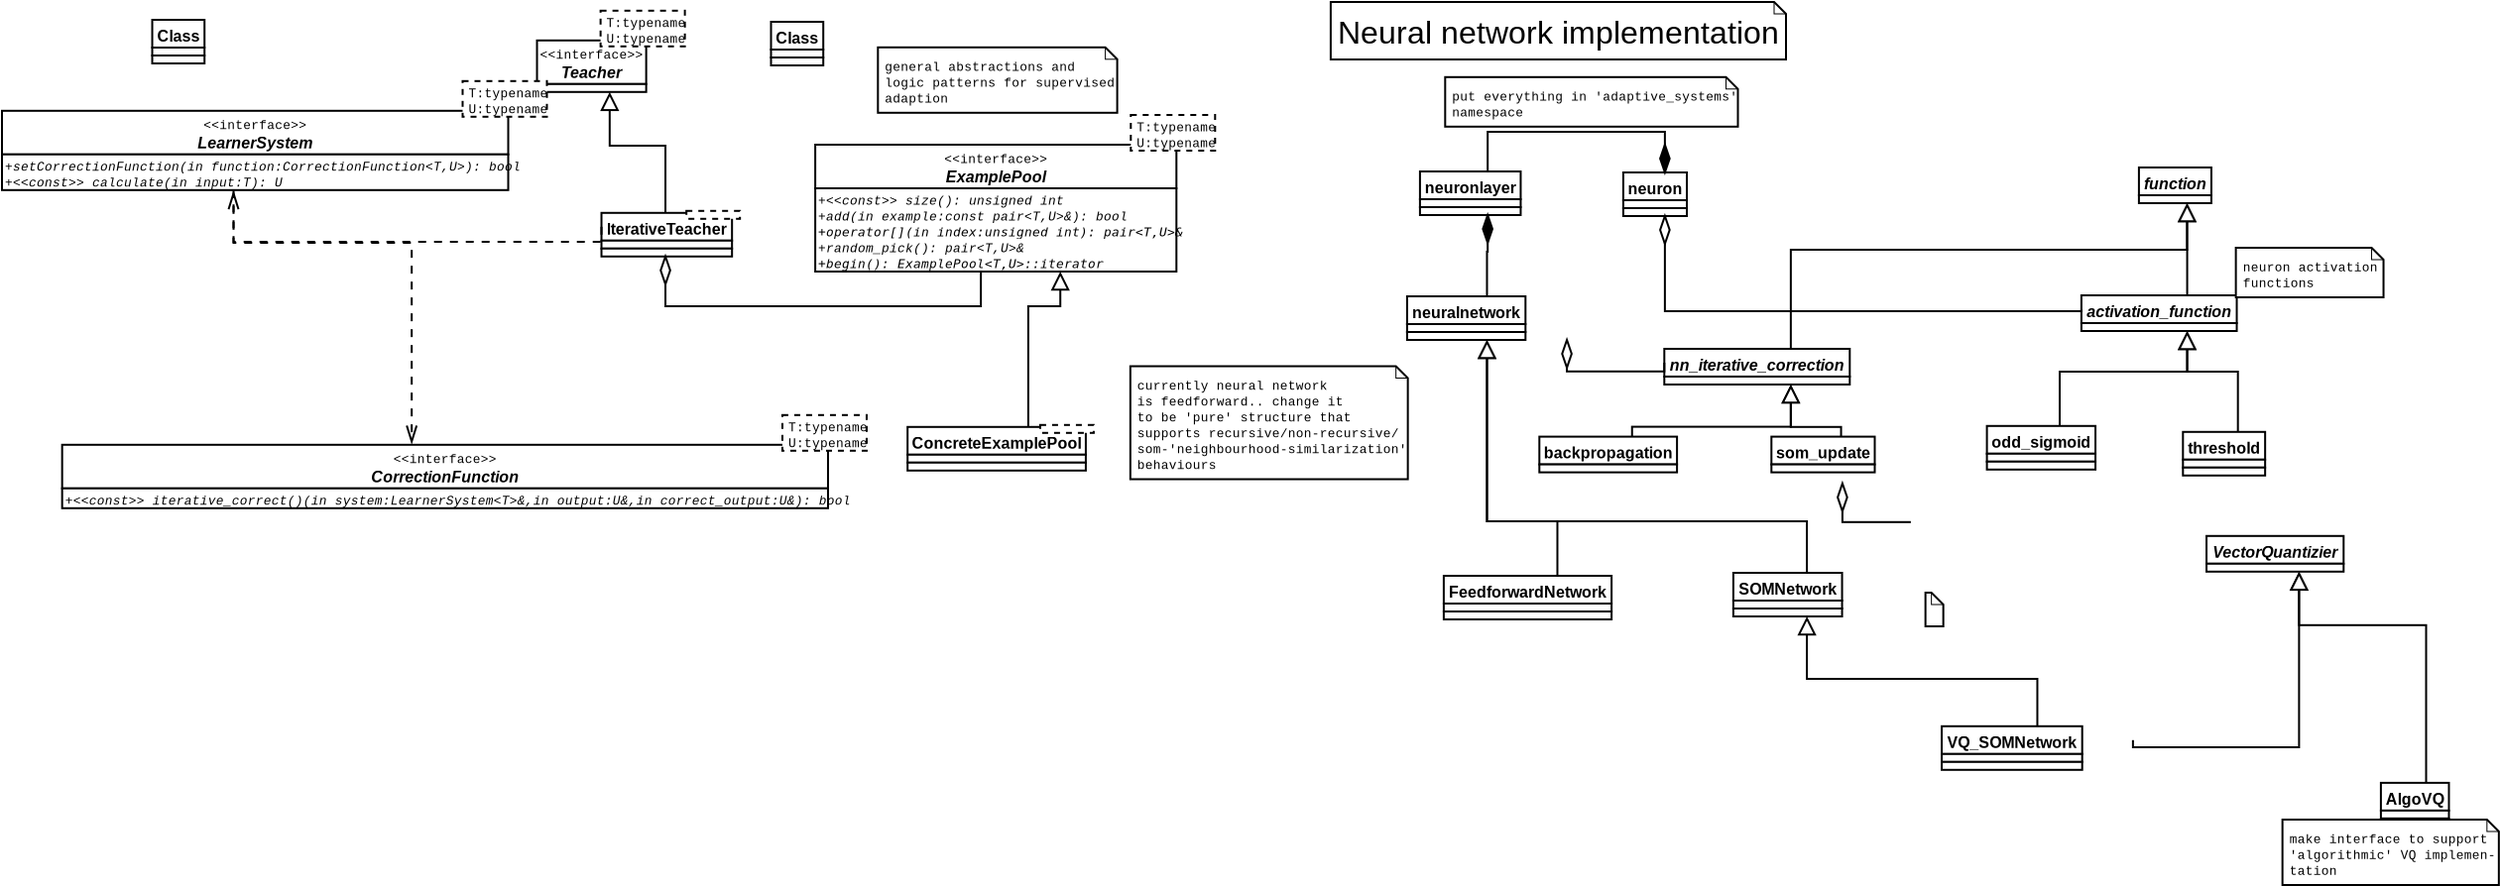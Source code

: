 <?xml version="1.0" encoding="UTF-8"?>
<dia:diagram xmlns:dia="http://www.lysator.liu.se/~alla/dia/"><dia:layer name="Background" visible="true"><dia:object type="UML - Note" version="0" id="O0"><dia:attribute name="obj_pos"><dia:point val="-0.8,-0.35"/></dia:attribute><dia:attribute name="obj_bb"><dia:rectangle val="-0.85,-0.4;20.25,2.6"/></dia:attribute><dia:attribute name="elem_corner"><dia:point val="-0.8,-0.35"/></dia:attribute><dia:attribute name="elem_width"><dia:real val="21"/></dia:attribute><dia:attribute name="elem_height"><dia:real val="2.9"/></dia:attribute><dia:attribute name="text"><dia:composite type="text"><dia:attribute name="string"><dia:string>#Neural network implementation#</dia:string></dia:attribute><dia:attribute name="font"><dia:font family="arial" style="0" name="Helvetica"/></dia:attribute><dia:attribute name="height"><dia:real val="2"/></dia:attribute><dia:attribute name="pos"><dia:point val="-0.45,1.7"/></dia:attribute><dia:attribute name="color"><dia:color val="#000000"/></dia:attribute><dia:attribute name="alignment"><dia:enum val="0"/></dia:attribute></dia:composite></dia:attribute></dia:object><dia:object type="UML - Class" version="0" id="O1"><dia:attribute name="obj_pos"><dia:point val="13.95,8.25"/></dia:attribute><dia:attribute name="obj_bb"><dia:rectangle val="13.9,8.2;17.15,10.5"/></dia:attribute><dia:attribute name="elem_corner"><dia:point val="13.95,8.25"/></dia:attribute><dia:attribute name="elem_width"><dia:real val="3.15"/></dia:attribute><dia:attribute name="elem_height"><dia:real val="2.2"/></dia:attribute><dia:attribute name="name"><dia:string>#neuron#</dia:string></dia:attribute><dia:attribute name="stereotype"><dia:string>##</dia:string></dia:attribute><dia:attribute name="comment"><dia:string>##</dia:string></dia:attribute><dia:attribute name="abstract"><dia:boolean val="false"/></dia:attribute><dia:attribute name="suppress_attributes"><dia:boolean val="false"/></dia:attribute><dia:attribute name="suppress_operations"><dia:boolean val="false"/></dia:attribute><dia:attribute name="visible_attributes"><dia:boolean val="true"/></dia:attribute><dia:attribute name="visible_operations"><dia:boolean val="true"/></dia:attribute><dia:attribute name="visible_comments"><dia:boolean val="false"/></dia:attribute><dia:attribute name="foreground_color"><dia:color val="#000000"/></dia:attribute><dia:attribute name="background_color"><dia:color val="#ffffff"/></dia:attribute><dia:attribute name="normal_font"><dia:font family="Courier New" style="0" name="Courier"/></dia:attribute><dia:attribute name="abstract_font"><dia:font family="Courier New" style="4" name="Courier-Oblique"/></dia:attribute><dia:attribute name="polymorphic_font"><dia:font family="monospace" style="8" name="Courier"/></dia:attribute><dia:attribute name="classname_font"><dia:font family="arial" style="80" name="Helvetica-Bold"/></dia:attribute><dia:attribute name="abstract_classname_font"><dia:font family="Arial" style="84" name="Helvetica-BoldOblique"/></dia:attribute><dia:attribute name="comment_font"><dia:font family="sans" style="8" name="Courier"/></dia:attribute><dia:attribute name="font_height"><dia:real val="0.8"/></dia:attribute><dia:attribute name="polymorphic_font_height"><dia:real val="0.8"/></dia:attribute><dia:attribute name="abstract_font_height"><dia:real val="0.8"/></dia:attribute><dia:attribute name="classname_font_height"><dia:real val="1"/></dia:attribute><dia:attribute name="abstract_classname_font_height"><dia:real val="1"/></dia:attribute><dia:attribute name="comment_font_height"><dia:real val="1"/></dia:attribute><dia:attribute name="attributes"/><dia:attribute name="operations"/><dia:attribute name="template"><dia:boolean val="false"/></dia:attribute><dia:attribute name="templates"/></dia:object><dia:object type="UML - Class" version="0" id="O2"><dia:attribute name="obj_pos"><dia:point val="3.7,8.2"/></dia:attribute><dia:attribute name="obj_bb"><dia:rectangle val="3.65,8.15;8.6,10.45"/></dia:attribute><dia:attribute name="elem_corner"><dia:point val="3.7,8.2"/></dia:attribute><dia:attribute name="elem_width"><dia:real val="4.85"/></dia:attribute><dia:attribute name="elem_height"><dia:real val="2.2"/></dia:attribute><dia:attribute name="name"><dia:string>#neuronlayer#</dia:string></dia:attribute><dia:attribute name="stereotype"><dia:string>##</dia:string></dia:attribute><dia:attribute name="comment"><dia:string>##</dia:string></dia:attribute><dia:attribute name="abstract"><dia:boolean val="false"/></dia:attribute><dia:attribute name="suppress_attributes"><dia:boolean val="false"/></dia:attribute><dia:attribute name="suppress_operations"><dia:boolean val="false"/></dia:attribute><dia:attribute name="visible_attributes"><dia:boolean val="true"/></dia:attribute><dia:attribute name="visible_operations"><dia:boolean val="true"/></dia:attribute><dia:attribute name="visible_comments"><dia:boolean val="false"/></dia:attribute><dia:attribute name="foreground_color"><dia:color val="#000000"/></dia:attribute><dia:attribute name="background_color"><dia:color val="#ffffff"/></dia:attribute><dia:attribute name="normal_font"><dia:font family="Courier New" style="0" name="Courier"/></dia:attribute><dia:attribute name="abstract_font"><dia:font family="Courier New" style="4" name="Courier-Oblique"/></dia:attribute><dia:attribute name="polymorphic_font"><dia:font family="monospace" style="8" name="Courier"/></dia:attribute><dia:attribute name="classname_font"><dia:font family="arial" style="80" name="Helvetica-Bold"/></dia:attribute><dia:attribute name="abstract_classname_font"><dia:font family="Arial" style="84" name="Helvetica-BoldOblique"/></dia:attribute><dia:attribute name="comment_font"><dia:font family="sans" style="8" name="Courier"/></dia:attribute><dia:attribute name="font_height"><dia:real val="0.8"/></dia:attribute><dia:attribute name="polymorphic_font_height"><dia:real val="0.8"/></dia:attribute><dia:attribute name="abstract_font_height"><dia:real val="0.8"/></dia:attribute><dia:attribute name="classname_font_height"><dia:real val="1"/></dia:attribute><dia:attribute name="abstract_classname_font_height"><dia:real val="1"/></dia:attribute><dia:attribute name="comment_font_height"><dia:real val="1"/></dia:attribute><dia:attribute name="attributes"/><dia:attribute name="operations"/><dia:attribute name="template"><dia:boolean val="false"/></dia:attribute><dia:attribute name="templates"/></dia:object><dia:object type="UML - Class" version="0" id="O3"><dia:attribute name="obj_pos"><dia:point val="3.05,14.5"/></dia:attribute><dia:attribute name="obj_bb"><dia:rectangle val="3,14.45;8.8,16.75"/></dia:attribute><dia:attribute name="elem_corner"><dia:point val="3.05,14.5"/></dia:attribute><dia:attribute name="elem_width"><dia:real val="5.7"/></dia:attribute><dia:attribute name="elem_height"><dia:real val="2.2"/></dia:attribute><dia:attribute name="name"><dia:string>#neuralnetwork#</dia:string></dia:attribute><dia:attribute name="stereotype"><dia:string>##</dia:string></dia:attribute><dia:attribute name="comment"><dia:string>##</dia:string></dia:attribute><dia:attribute name="abstract"><dia:boolean val="false"/></dia:attribute><dia:attribute name="suppress_attributes"><dia:boolean val="false"/></dia:attribute><dia:attribute name="suppress_operations"><dia:boolean val="false"/></dia:attribute><dia:attribute name="visible_attributes"><dia:boolean val="true"/></dia:attribute><dia:attribute name="visible_operations"><dia:boolean val="true"/></dia:attribute><dia:attribute name="visible_comments"><dia:boolean val="false"/></dia:attribute><dia:attribute name="foreground_color"><dia:color val="#000000"/></dia:attribute><dia:attribute name="background_color"><dia:color val="#ffffff"/></dia:attribute><dia:attribute name="normal_font"><dia:font family="Courier New" style="0" name="Courier"/></dia:attribute><dia:attribute name="abstract_font"><dia:font family="Courier New" style="4" name="Courier-Oblique"/></dia:attribute><dia:attribute name="polymorphic_font"><dia:font family="monospace" style="8" name="Courier"/></dia:attribute><dia:attribute name="classname_font"><dia:font family="arial" style="80" name="Helvetica-Bold"/></dia:attribute><dia:attribute name="abstract_classname_font"><dia:font family="Arial" style="84" name="Helvetica-BoldOblique"/></dia:attribute><dia:attribute name="comment_font"><dia:font family="sans" style="8" name="Courier"/></dia:attribute><dia:attribute name="font_height"><dia:real val="0.8"/></dia:attribute><dia:attribute name="polymorphic_font_height"><dia:real val="0.8"/></dia:attribute><dia:attribute name="abstract_font_height"><dia:real val="0.8"/></dia:attribute><dia:attribute name="classname_font_height"><dia:real val="1"/></dia:attribute><dia:attribute name="abstract_classname_font_height"><dia:real val="1"/></dia:attribute><dia:attribute name="comment_font_height"><dia:real val="1"/></dia:attribute><dia:attribute name="attributes"/><dia:attribute name="operations"/><dia:attribute name="template"><dia:boolean val="false"/></dia:attribute><dia:attribute name="templates"/></dia:object><dia:object type="UML - Association" version="0" id="O4"><dia:attribute name="obj_pos"><dia:point val="7.113,8.2"/></dia:attribute><dia:attribute name="obj_bb"><dia:rectangle val="7.063,6.15;16.799,9.8"/></dia:attribute><dia:attribute name="orth_points"><dia:point val="7.113,8.2"/><dia:point val="7.113,6.2"/><dia:point val="16.049,6.2"/><dia:point val="16.049,8.25"/></dia:attribute><dia:attribute name="orth_orient"><dia:enum val="1"/><dia:enum val="0"/><dia:enum val="1"/></dia:attribute><dia:attribute name="name"><dia:string>##</dia:string></dia:attribute><dia:attribute name="direction"><dia:enum val="0"/></dia:attribute><dia:attribute name="ends"><dia:composite><dia:attribute name="role"><dia:string>##</dia:string></dia:attribute><dia:attribute name="multiplicity"><dia:string>##</dia:string></dia:attribute><dia:attribute name="arrow"><dia:boolean val="false"/></dia:attribute><dia:attribute name="aggregate"><dia:enum val="0"/></dia:attribute></dia:composite><dia:composite><dia:attribute name="role"><dia:string>##</dia:string></dia:attribute><dia:attribute name="multiplicity"><dia:string>##</dia:string></dia:attribute><dia:attribute name="arrow"><dia:boolean val="false"/></dia:attribute><dia:attribute name="aggregate"><dia:enum val="2"/></dia:attribute></dia:composite></dia:attribute><dia:connections><dia:connection handle="0" to="O2" connection="1"/><dia:connection handle="1" to="O1" connection="1"/></dia:connections></dia:object><dia:object type="UML - Association" version="0" id="O5"><dia:attribute name="obj_pos"><dia:point val="7.079,14.5"/></dia:attribute><dia:attribute name="obj_bb"><dia:rectangle val="6.363,9.65;7.863,16.1"/></dia:attribute><dia:attribute name="orth_points"><dia:point val="7.079,14.5"/><dia:point val="7.079,12.25"/><dia:point val="7.113,12.25"/><dia:point val="7.113,10.4"/></dia:attribute><dia:attribute name="orth_orient"><dia:enum val="1"/><dia:enum val="0"/><dia:enum val="1"/></dia:attribute><dia:attribute name="name"><dia:string>##</dia:string></dia:attribute><dia:attribute name="direction"><dia:enum val="0"/></dia:attribute><dia:attribute name="ends"><dia:composite><dia:attribute name="role"><dia:string>##</dia:string></dia:attribute><dia:attribute name="multiplicity"><dia:string>##</dia:string></dia:attribute><dia:attribute name="arrow"><dia:boolean val="false"/></dia:attribute><dia:attribute name="aggregate"><dia:enum val="0"/></dia:attribute></dia:composite><dia:composite><dia:attribute name="role"><dia:string>##</dia:string></dia:attribute><dia:attribute name="multiplicity"><dia:string>##</dia:string></dia:attribute><dia:attribute name="arrow"><dia:boolean val="false"/></dia:attribute><dia:attribute name="aggregate"><dia:enum val="2"/></dia:attribute></dia:composite></dia:attribute><dia:connections><dia:connection handle="0" to="O3" connection="1"/><dia:connection handle="1" to="O2" connection="6"/></dia:connections></dia:object><dia:object type="UML - Class" version="0" id="O6"><dia:attribute name="obj_pos"><dia:point val="4.9,28.6"/></dia:attribute><dia:attribute name="obj_bb"><dia:rectangle val="4.85,28.55;13,30.85"/></dia:attribute><dia:attribute name="elem_corner"><dia:point val="4.9,28.6"/></dia:attribute><dia:attribute name="elem_width"><dia:real val="8.05"/></dia:attribute><dia:attribute name="elem_height"><dia:real val="2.2"/></dia:attribute><dia:attribute name="name"><dia:string>#FeedforwardNetwork#</dia:string></dia:attribute><dia:attribute name="stereotype"><dia:string>##</dia:string></dia:attribute><dia:attribute name="comment"><dia:string>##</dia:string></dia:attribute><dia:attribute name="abstract"><dia:boolean val="false"/></dia:attribute><dia:attribute name="suppress_attributes"><dia:boolean val="false"/></dia:attribute><dia:attribute name="suppress_operations"><dia:boolean val="false"/></dia:attribute><dia:attribute name="visible_attributes"><dia:boolean val="true"/></dia:attribute><dia:attribute name="visible_operations"><dia:boolean val="true"/></dia:attribute><dia:attribute name="visible_comments"><dia:boolean val="false"/></dia:attribute><dia:attribute name="foreground_color"><dia:color val="#000000"/></dia:attribute><dia:attribute name="background_color"><dia:color val="#ffffff"/></dia:attribute><dia:attribute name="normal_font"><dia:font family="Courier New" style="0" name="Courier"/></dia:attribute><dia:attribute name="abstract_font"><dia:font family="Courier New" style="4" name="Courier-Oblique"/></dia:attribute><dia:attribute name="polymorphic_font"><dia:font family="monospace" style="8" name="Courier"/></dia:attribute><dia:attribute name="classname_font"><dia:font family="arial" style="80" name="Helvetica-Bold"/></dia:attribute><dia:attribute name="abstract_classname_font"><dia:font family="Arial" style="84" name="Helvetica-BoldOblique"/></dia:attribute><dia:attribute name="comment_font"><dia:font family="sans" style="8" name="Courier"/></dia:attribute><dia:attribute name="font_height"><dia:real val="0.8"/></dia:attribute><dia:attribute name="polymorphic_font_height"><dia:real val="0.8"/></dia:attribute><dia:attribute name="abstract_font_height"><dia:real val="0.8"/></dia:attribute><dia:attribute name="classname_font_height"><dia:real val="1"/></dia:attribute><dia:attribute name="abstract_classname_font_height"><dia:real val="1"/></dia:attribute><dia:attribute name="comment_font_height"><dia:real val="1"/></dia:attribute><dia:attribute name="attributes"/><dia:attribute name="operations"/><dia:attribute name="template"><dia:boolean val="false"/></dia:attribute><dia:attribute name="templates"/></dia:object><dia:object type="UML - Class" version="0" id="O7"><dia:attribute name="obj_pos"><dia:point val="19.5,28.45"/></dia:attribute><dia:attribute name="obj_bb"><dia:rectangle val="19.45,28.4;24.85,30.7"/></dia:attribute><dia:attribute name="elem_corner"><dia:point val="19.5,28.45"/></dia:attribute><dia:attribute name="elem_width"><dia:real val="5.3"/></dia:attribute><dia:attribute name="elem_height"><dia:real val="2.2"/></dia:attribute><dia:attribute name="name"><dia:string>#SOMNetwork#</dia:string></dia:attribute><dia:attribute name="stereotype"><dia:string>##</dia:string></dia:attribute><dia:attribute name="comment"><dia:string>##</dia:string></dia:attribute><dia:attribute name="abstract"><dia:boolean val="false"/></dia:attribute><dia:attribute name="suppress_attributes"><dia:boolean val="false"/></dia:attribute><dia:attribute name="suppress_operations"><dia:boolean val="false"/></dia:attribute><dia:attribute name="visible_attributes"><dia:boolean val="true"/></dia:attribute><dia:attribute name="visible_operations"><dia:boolean val="true"/></dia:attribute><dia:attribute name="visible_comments"><dia:boolean val="false"/></dia:attribute><dia:attribute name="foreground_color"><dia:color val="#000000"/></dia:attribute><dia:attribute name="background_color"><dia:color val="#ffffff"/></dia:attribute><dia:attribute name="normal_font"><dia:font family="Courier New" style="0" name="Courier"/></dia:attribute><dia:attribute name="abstract_font"><dia:font family="Courier New" style="4" name="Courier-Oblique"/></dia:attribute><dia:attribute name="polymorphic_font"><dia:font family="monospace" style="8" name="Courier"/></dia:attribute><dia:attribute name="classname_font"><dia:font family="arial" style="80" name="Helvetica-Bold"/></dia:attribute><dia:attribute name="abstract_classname_font"><dia:font family="Arial" style="84" name="Helvetica-BoldOblique"/></dia:attribute><dia:attribute name="comment_font"><dia:font family="sans" style="8" name="Courier"/></dia:attribute><dia:attribute name="font_height"><dia:real val="0.8"/></dia:attribute><dia:attribute name="polymorphic_font_height"><dia:real val="0.8"/></dia:attribute><dia:attribute name="abstract_font_height"><dia:real val="0.8"/></dia:attribute><dia:attribute name="classname_font_height"><dia:real val="1"/></dia:attribute><dia:attribute name="abstract_classname_font_height"><dia:real val="1"/></dia:attribute><dia:attribute name="comment_font_height"><dia:real val="1"/></dia:attribute><dia:attribute name="attributes"/><dia:attribute name="operations"/><dia:attribute name="template"><dia:boolean val="false"/></dia:attribute><dia:attribute name="templates"/></dia:object><dia:object type="UML - Class" version="0" id="O8"><dia:attribute name="obj_pos"><dia:point val="39.95,8.0"/></dia:attribute><dia:attribute name="obj_bb"><dia:rectangle val="39.9,7.95;43.5,9.85"/></dia:attribute><dia:attribute name="elem_corner"><dia:point val="39.95,8.0"/></dia:attribute><dia:attribute name="elem_width"><dia:real val="3.5"/></dia:attribute><dia:attribute name="elem_height"><dia:real val="1.8"/></dia:attribute><dia:attribute name="name"><dia:string>#function#</dia:string></dia:attribute><dia:attribute name="stereotype"><dia:string>##</dia:string></dia:attribute><dia:attribute name="comment"><dia:string>##</dia:string></dia:attribute><dia:attribute name="abstract"><dia:boolean val="true"/></dia:attribute><dia:attribute name="suppress_attributes"><dia:boolean val="false"/></dia:attribute><dia:attribute name="suppress_operations"><dia:boolean val="false"/></dia:attribute><dia:attribute name="visible_attributes"><dia:boolean val="false"/></dia:attribute><dia:attribute name="visible_operations"><dia:boolean val="true"/></dia:attribute><dia:attribute name="visible_comments"><dia:boolean val="false"/></dia:attribute><dia:attribute name="foreground_color"><dia:color val="#000000"/></dia:attribute><dia:attribute name="background_color"><dia:color val="#ffffff"/></dia:attribute><dia:attribute name="normal_font"><dia:font family="Courier New" style="0" name="Courier"/></dia:attribute><dia:attribute name="abstract_font"><dia:font family="Courier New" style="4" name="Courier-Oblique"/></dia:attribute><dia:attribute name="polymorphic_font"><dia:font family="monospace" style="8" name="Courier"/></dia:attribute><dia:attribute name="classname_font"><dia:font family="Arial" style="80" name="Helvetica-Bold"/></dia:attribute><dia:attribute name="abstract_classname_font"><dia:font family="arial" style="84" name="Helvetica-BoldOblique"/></dia:attribute><dia:attribute name="comment_font"><dia:font family="sans" style="8" name="Courier"/></dia:attribute><dia:attribute name="font_height"><dia:real val="0.8"/></dia:attribute><dia:attribute name="polymorphic_font_height"><dia:real val="0.8"/></dia:attribute><dia:attribute name="abstract_font_height"><dia:real val="0.8"/></dia:attribute><dia:attribute name="classname_font_height"><dia:real val="1"/></dia:attribute><dia:attribute name="abstract_classname_font_height"><dia:real val="1"/></dia:attribute><dia:attribute name="comment_font_height"><dia:real val="1"/></dia:attribute><dia:attribute name="attributes"/><dia:attribute name="operations"/><dia:attribute name="template"><dia:boolean val="false"/></dia:attribute><dia:attribute name="templates"/></dia:object><dia:object type="UML - Class" version="0" id="O9"><dia:attribute name="obj_pos"><dia:point val="37.05,14.45"/></dia:attribute><dia:attribute name="obj_bb"><dia:rectangle val="37,14.4;44.4,16.3"/></dia:attribute><dia:attribute name="elem_corner"><dia:point val="37.05,14.45"/></dia:attribute><dia:attribute name="elem_width"><dia:real val="7.3"/></dia:attribute><dia:attribute name="elem_height"><dia:real val="1.8"/></dia:attribute><dia:attribute name="name"><dia:string>#activation_function#</dia:string></dia:attribute><dia:attribute name="stereotype"><dia:string>##</dia:string></dia:attribute><dia:attribute name="comment"><dia:string>##</dia:string></dia:attribute><dia:attribute name="abstract"><dia:boolean val="true"/></dia:attribute><dia:attribute name="suppress_attributes"><dia:boolean val="false"/></dia:attribute><dia:attribute name="suppress_operations"><dia:boolean val="false"/></dia:attribute><dia:attribute name="visible_attributes"><dia:boolean val="false"/></dia:attribute><dia:attribute name="visible_operations"><dia:boolean val="true"/></dia:attribute><dia:attribute name="visible_comments"><dia:boolean val="false"/></dia:attribute><dia:attribute name="foreground_color"><dia:color val="#000000"/></dia:attribute><dia:attribute name="background_color"><dia:color val="#ffffff"/></dia:attribute><dia:attribute name="normal_font"><dia:font family="Courier New" style="0" name="Courier"/></dia:attribute><dia:attribute name="abstract_font"><dia:font family="Courier New" style="4" name="Courier-Oblique"/></dia:attribute><dia:attribute name="polymorphic_font"><dia:font family="monospace" style="8" name="Courier"/></dia:attribute><dia:attribute name="classname_font"><dia:font family="Arial" style="80" name="Helvetica-Bold"/></dia:attribute><dia:attribute name="abstract_classname_font"><dia:font family="arial" style="84" name="Helvetica-BoldOblique"/></dia:attribute><dia:attribute name="comment_font"><dia:font family="sans" style="8" name="Courier"/></dia:attribute><dia:attribute name="font_height"><dia:real val="0.8"/></dia:attribute><dia:attribute name="polymorphic_font_height"><dia:real val="0.8"/></dia:attribute><dia:attribute name="abstract_font_height"><dia:real val="0.8"/></dia:attribute><dia:attribute name="classname_font_height"><dia:real val="1"/></dia:attribute><dia:attribute name="abstract_classname_font_height"><dia:real val="1"/></dia:attribute><dia:attribute name="comment_font_height"><dia:real val="1"/></dia:attribute><dia:attribute name="attributes"/><dia:attribute name="operations"/><dia:attribute name="template"><dia:boolean val="false"/></dia:attribute><dia:attribute name="templates"/></dia:object><dia:object type="UML - Generalization" version="0" id="O10"><dia:attribute name="obj_pos"><dia:point val="7.079,16.7"/></dia:attribute><dia:attribute name="obj_bb"><dia:rectangle val="6.229,16.65;10.678,28.65"/></dia:attribute><dia:attribute name="orth_points"><dia:point val="7.079,16.7"/><dia:point val="7.079,25.85"/><dia:point val="10.629,25.85"/><dia:point val="10.629,28.6"/></dia:attribute><dia:attribute name="orth_orient"><dia:enum val="1"/><dia:enum val="0"/><dia:enum val="1"/></dia:attribute><dia:attribute name="name"><dia:string>##</dia:string></dia:attribute><dia:attribute name="stereotype"><dia:string>##</dia:string></dia:attribute><dia:connections><dia:connection handle="0" to="O3" connection="6"/><dia:connection handle="1" to="O6" connection="1"/></dia:connections></dia:object><dia:object type="UML - Generalization" version="0" id="O11"><dia:attribute name="obj_pos"><dia:point val="7.079,16.7"/></dia:attribute><dia:attribute name="obj_bb"><dia:rectangle val="6.229,16.65;23.26,28.5"/></dia:attribute><dia:attribute name="orth_points"><dia:point val="7.079,16.7"/><dia:point val="7.079,25.85"/><dia:point val="23.21,25.85"/><dia:point val="23.21,28.45"/></dia:attribute><dia:attribute name="orth_orient"><dia:enum val="1"/><dia:enum val="0"/><dia:enum val="1"/></dia:attribute><dia:attribute name="name"><dia:string>##</dia:string></dia:attribute><dia:attribute name="stereotype"><dia:string>##</dia:string></dia:attribute><dia:connections><dia:connection handle="0" to="O3" connection="6"/><dia:connection handle="1" to="O7" connection="1"/></dia:connections></dia:object><dia:object type="UML - Class" version="0" id="O12"><dia:attribute name="obj_pos"><dia:point val="32.285,21.04"/></dia:attribute><dia:attribute name="obj_bb"><dia:rectangle val="32.235,20.99;37.435,23.29"/></dia:attribute><dia:attribute name="elem_corner"><dia:point val="32.285,21.04"/></dia:attribute><dia:attribute name="elem_width"><dia:real val="5.1"/></dia:attribute><dia:attribute name="elem_height"><dia:real val="2.2"/></dia:attribute><dia:attribute name="name"><dia:string>#odd_sigmoid#</dia:string></dia:attribute><dia:attribute name="stereotype"><dia:string>##</dia:string></dia:attribute><dia:attribute name="comment"><dia:string>##</dia:string></dia:attribute><dia:attribute name="abstract"><dia:boolean val="false"/></dia:attribute><dia:attribute name="suppress_attributes"><dia:boolean val="false"/></dia:attribute><dia:attribute name="suppress_operations"><dia:boolean val="false"/></dia:attribute><dia:attribute name="visible_attributes"><dia:boolean val="true"/></dia:attribute><dia:attribute name="visible_operations"><dia:boolean val="true"/></dia:attribute><dia:attribute name="visible_comments"><dia:boolean val="false"/></dia:attribute><dia:attribute name="foreground_color"><dia:color val="#000000"/></dia:attribute><dia:attribute name="background_color"><dia:color val="#ffffff"/></dia:attribute><dia:attribute name="normal_font"><dia:font family="Courier New" style="0" name="Courier"/></dia:attribute><dia:attribute name="abstract_font"><dia:font family="Courier New" style="4" name="Courier-Oblique"/></dia:attribute><dia:attribute name="polymorphic_font"><dia:font family="monospace" style="8" name="Courier"/></dia:attribute><dia:attribute name="classname_font"><dia:font family="arial" style="80" name="Helvetica-Bold"/></dia:attribute><dia:attribute name="abstract_classname_font"><dia:font family="Arial" style="84" name="Helvetica-BoldOblique"/></dia:attribute><dia:attribute name="comment_font"><dia:font family="sans" style="8" name="Courier"/></dia:attribute><dia:attribute name="font_height"><dia:real val="0.8"/></dia:attribute><dia:attribute name="polymorphic_font_height"><dia:real val="0.8"/></dia:attribute><dia:attribute name="abstract_font_height"><dia:real val="0.8"/></dia:attribute><dia:attribute name="classname_font_height"><dia:real val="1"/></dia:attribute><dia:attribute name="abstract_classname_font_height"><dia:real val="1"/></dia:attribute><dia:attribute name="comment_font_height"><dia:real val="1"/></dia:attribute><dia:attribute name="attributes"/><dia:attribute name="operations"/><dia:attribute name="template"><dia:boolean val="false"/></dia:attribute><dia:attribute name="templates"/></dia:object><dia:object type="UML - Generalization" version="0" id="O13"><dia:attribute name="obj_pos"><dia:point val="42.379,9.8"/></dia:attribute><dia:attribute name="obj_bb"><dia:rectangle val="41.529,9.75;43.228,14.5"/></dia:attribute><dia:attribute name="orth_points"><dia:point val="42.379,9.8"/><dia:point val="42.379,12.15"/><dia:point val="42.383,12.15"/><dia:point val="42.383,14.45"/></dia:attribute><dia:attribute name="orth_orient"><dia:enum val="1"/><dia:enum val="0"/><dia:enum val="1"/></dia:attribute><dia:attribute name="name"><dia:string>##</dia:string></dia:attribute><dia:attribute name="stereotype"><dia:string>##</dia:string></dia:attribute><dia:connections><dia:connection handle="0" to="O8" connection="6"/><dia:connection handle="1" to="O9" connection="1"/></dia:connections></dia:object><dia:object type="UML - Generalization" version="0" id="O14"><dia:attribute name="obj_pos"><dia:point val="42.383,16.25"/></dia:attribute><dia:attribute name="obj_bb"><dia:rectangle val="35.907,16.2;43.233,21.09"/></dia:attribute><dia:attribute name="orth_points"><dia:point val="42.383,16.25"/><dia:point val="42.383,18.3"/><dia:point val="35.956,18.3"/><dia:point val="35.956,21.04"/></dia:attribute><dia:attribute name="orth_orient"><dia:enum val="1"/><dia:enum val="0"/><dia:enum val="1"/></dia:attribute><dia:attribute name="name"><dia:string>##</dia:string></dia:attribute><dia:attribute name="stereotype"><dia:string>##</dia:string></dia:attribute><dia:connections><dia:connection handle="0" to="O9" connection="6"/><dia:connection handle="1" to="O12" connection="1"/></dia:connections></dia:object><dia:object type="UML - Class" version="0" id="O15"><dia:attribute name="obj_pos"><dia:point val="42.17,21.34"/></dia:attribute><dia:attribute name="obj_bb"><dia:rectangle val="42.12,21.29;46.22,23.59"/></dia:attribute><dia:attribute name="elem_corner"><dia:point val="42.17,21.34"/></dia:attribute><dia:attribute name="elem_width"><dia:real val="4"/></dia:attribute><dia:attribute name="elem_height"><dia:real val="2.2"/></dia:attribute><dia:attribute name="name"><dia:string>#threshold#</dia:string></dia:attribute><dia:attribute name="stereotype"><dia:string>##</dia:string></dia:attribute><dia:attribute name="comment"><dia:string>##</dia:string></dia:attribute><dia:attribute name="abstract"><dia:boolean val="false"/></dia:attribute><dia:attribute name="suppress_attributes"><dia:boolean val="false"/></dia:attribute><dia:attribute name="suppress_operations"><dia:boolean val="false"/></dia:attribute><dia:attribute name="visible_attributes"><dia:boolean val="true"/></dia:attribute><dia:attribute name="visible_operations"><dia:boolean val="true"/></dia:attribute><dia:attribute name="visible_comments"><dia:boolean val="false"/></dia:attribute><dia:attribute name="foreground_color"><dia:color val="#000000"/></dia:attribute><dia:attribute name="background_color"><dia:color val="#ffffff"/></dia:attribute><dia:attribute name="normal_font"><dia:font family="Courier New" style="0" name="Courier"/></dia:attribute><dia:attribute name="abstract_font"><dia:font family="Courier New" style="4" name="Courier-Oblique"/></dia:attribute><dia:attribute name="polymorphic_font"><dia:font family="monospace" style="8" name="Courier"/></dia:attribute><dia:attribute name="classname_font"><dia:font family="arial" style="80" name="Helvetica-Bold"/></dia:attribute><dia:attribute name="abstract_classname_font"><dia:font family="Arial" style="84" name="Helvetica-BoldOblique"/></dia:attribute><dia:attribute name="comment_font"><dia:font family="sans" style="8" name="Courier"/></dia:attribute><dia:attribute name="font_height"><dia:real val="0.8"/></dia:attribute><dia:attribute name="polymorphic_font_height"><dia:real val="0.8"/></dia:attribute><dia:attribute name="abstract_font_height"><dia:real val="0.8"/></dia:attribute><dia:attribute name="classname_font_height"><dia:real val="1"/></dia:attribute><dia:attribute name="abstract_classname_font_height"><dia:real val="1"/></dia:attribute><dia:attribute name="comment_font_height"><dia:real val="1"/></dia:attribute><dia:attribute name="attributes"/><dia:attribute name="operations"/><dia:attribute name="template"><dia:boolean val="false"/></dia:attribute><dia:attribute name="templates"/></dia:object><dia:object type="UML - Generalization" version="0" id="O16"><dia:attribute name="obj_pos"><dia:point val="42.383,16.25"/></dia:attribute><dia:attribute name="obj_bb"><dia:rectangle val="41.532,16.2;44.99,21.39"/></dia:attribute><dia:attribute name="orth_points"><dia:point val="42.383,16.25"/><dia:point val="42.383,18.3"/><dia:point val="44.94,18.3"/><dia:point val="44.94,21.34"/></dia:attribute><dia:attribute name="orth_orient"><dia:enum val="1"/><dia:enum val="0"/><dia:enum val="1"/></dia:attribute><dia:attribute name="name"><dia:string>##</dia:string></dia:attribute><dia:attribute name="stereotype"><dia:string>##</dia:string></dia:attribute><dia:connections><dia:connection handle="0" to="O9" connection="6"/><dia:connection handle="1" to="O15" connection="1"/></dia:connections></dia:object><dia:object type="UML - Association" version="0" id="O17"><dia:attribute name="obj_pos"><dia:point val="37.05,15.15"/></dia:attribute><dia:attribute name="obj_bb"><dia:rectangle val="15.299,9.7;37.1,16.75"/></dia:attribute><dia:attribute name="orth_points"><dia:point val="37.05,15.15"/><dia:point val="37.05,15.25"/><dia:point val="16.049,15.25"/><dia:point val="16.049,10.45"/></dia:attribute><dia:attribute name="orth_orient"><dia:enum val="1"/><dia:enum val="0"/><dia:enum val="1"/></dia:attribute><dia:attribute name="name"><dia:string>##</dia:string></dia:attribute><dia:attribute name="direction"><dia:enum val="0"/></dia:attribute><dia:attribute name="ends"><dia:composite><dia:attribute name="role"><dia:string>##</dia:string></dia:attribute><dia:attribute name="multiplicity"><dia:string>##</dia:string></dia:attribute><dia:attribute name="arrow"><dia:boolean val="false"/></dia:attribute><dia:attribute name="aggregate"><dia:enum val="0"/></dia:attribute></dia:composite><dia:composite><dia:attribute name="role"><dia:string>##</dia:string></dia:attribute><dia:attribute name="multiplicity"><dia:string>##</dia:string></dia:attribute><dia:attribute name="arrow"><dia:boolean val="false"/></dia:attribute><dia:attribute name="aggregate"><dia:enum val="1"/></dia:attribute></dia:composite></dia:attribute><dia:connections><dia:connection handle="0" to="O9" connection="3"/><dia:connection handle="1" to="O1" connection="6"/></dia:connections></dia:object><dia:object type="UML - Generalization" version="0" id="O18"><dia:attribute name="obj_pos"><dia:point val="48.024,28.39"/></dia:attribute><dia:attribute name="obj_bb"><dia:rectangle val="39.599,28.34;48.874,38.85"/></dia:attribute><dia:attribute name="orth_points"><dia:point val="48.024,28.39"/><dia:point val="48.024,37.25"/><dia:point val="39.649,37.25"/><dia:point val="39.649,36.89"/></dia:attribute><dia:attribute name="orth_orient"><dia:enum val="1"/><dia:enum val="0"/><dia:enum val="1"/></dia:attribute><dia:attribute name="name"><dia:string>##</dia:string></dia:attribute><dia:attribute name="stereotype"><dia:string>##</dia:string></dia:attribute><dia:connections><dia:connection handle="0" to="O19" connection="6"/><dia:connection handle="1" to="O20" connection="4"/></dia:connections></dia:object><dia:object type="UML - Class" version="0" id="O19"><dia:attribute name="obj_pos"><dia:point val="43.357,26.59"/></dia:attribute><dia:attribute name="obj_bb"><dia:rectangle val="43.307,26.54;49.857,28.44"/></dia:attribute><dia:attribute name="elem_corner"><dia:point val="43.357,26.59"/></dia:attribute><dia:attribute name="elem_width"><dia:real val="6.45"/></dia:attribute><dia:attribute name="elem_height"><dia:real val="1.8"/></dia:attribute><dia:attribute name="name"><dia:string>#VectorQuantizier#</dia:string></dia:attribute><dia:attribute name="stereotype"><dia:string>##</dia:string></dia:attribute><dia:attribute name="comment"><dia:string>##</dia:string></dia:attribute><dia:attribute name="abstract"><dia:boolean val="true"/></dia:attribute><dia:attribute name="suppress_attributes"><dia:boolean val="false"/></dia:attribute><dia:attribute name="suppress_operations"><dia:boolean val="false"/></dia:attribute><dia:attribute name="visible_attributes"><dia:boolean val="false"/></dia:attribute><dia:attribute name="visible_operations"><dia:boolean val="true"/></dia:attribute><dia:attribute name="visible_comments"><dia:boolean val="false"/></dia:attribute><dia:attribute name="foreground_color"><dia:color val="#000000"/></dia:attribute><dia:attribute name="background_color"><dia:color val="#ffffff"/></dia:attribute><dia:attribute name="normal_font"><dia:font family="Courier New" style="0" name="Courier"/></dia:attribute><dia:attribute name="abstract_font"><dia:font family="Courier New" style="4" name="Courier-Oblique"/></dia:attribute><dia:attribute name="polymorphic_font"><dia:font family="monospace" style="8" name="Courier"/></dia:attribute><dia:attribute name="classname_font"><dia:font family="Arial" style="80" name="Helvetica-Bold"/></dia:attribute><dia:attribute name="abstract_classname_font"><dia:font family="arial" style="84" name="Helvetica-BoldOblique"/></dia:attribute><dia:attribute name="comment_font"><dia:font family="sans" style="8" name="Courier"/></dia:attribute><dia:attribute name="font_height"><dia:real val="0.8"/></dia:attribute><dia:attribute name="polymorphic_font_height"><dia:real val="0.8"/></dia:attribute><dia:attribute name="abstract_font_height"><dia:real val="0.8"/></dia:attribute><dia:attribute name="classname_font_height"><dia:real val="1"/></dia:attribute><dia:attribute name="abstract_classname_font_height"><dia:real val="1"/></dia:attribute><dia:attribute name="comment_font_height"><dia:real val="1"/></dia:attribute><dia:attribute name="attributes"/><dia:attribute name="operations"/><dia:attribute name="template"><dia:boolean val="false"/></dia:attribute><dia:attribute name="templates"/></dia:object><dia:object type="UML - Class" version="0" id="O20"><dia:attribute name="obj_pos"><dia:point val="30.007,36.19"/></dia:attribute><dia:attribute name="obj_bb"><dia:rectangle val="29.957,36.14;36.807,38.44"/></dia:attribute><dia:attribute name="elem_corner"><dia:point val="30.007,36.19"/></dia:attribute><dia:attribute name="elem_width"><dia:real val="6.75"/></dia:attribute><dia:attribute name="elem_height"><dia:real val="2.2"/></dia:attribute><dia:attribute name="name"><dia:string>#VQ_SOMNetwork#</dia:string></dia:attribute><dia:attribute name="stereotype"><dia:string>##</dia:string></dia:attribute><dia:attribute name="comment"><dia:string>##</dia:string></dia:attribute><dia:attribute name="abstract"><dia:boolean val="false"/></dia:attribute><dia:attribute name="suppress_attributes"><dia:boolean val="false"/></dia:attribute><dia:attribute name="suppress_operations"><dia:boolean val="false"/></dia:attribute><dia:attribute name="visible_attributes"><dia:boolean val="true"/></dia:attribute><dia:attribute name="visible_operations"><dia:boolean val="true"/></dia:attribute><dia:attribute name="visible_comments"><dia:boolean val="false"/></dia:attribute><dia:attribute name="foreground_color"><dia:color val="#000000"/></dia:attribute><dia:attribute name="background_color"><dia:color val="#ffffff"/></dia:attribute><dia:attribute name="normal_font"><dia:font family="Courier New" style="0" name="Courier"/></dia:attribute><dia:attribute name="abstract_font"><dia:font family="Courier New" style="4" name="Courier-Oblique"/></dia:attribute><dia:attribute name="polymorphic_font"><dia:font family="monospace" style="8" name="Courier"/></dia:attribute><dia:attribute name="classname_font"><dia:font family="arial" style="80" name="Helvetica-Bold"/></dia:attribute><dia:attribute name="abstract_classname_font"><dia:font family="Arial" style="84" name="Helvetica-BoldOblique"/></dia:attribute><dia:attribute name="comment_font"><dia:font family="sans" style="8" name="Courier"/></dia:attribute><dia:attribute name="font_height"><dia:real val="0.8"/></dia:attribute><dia:attribute name="polymorphic_font_height"><dia:real val="0.8"/></dia:attribute><dia:attribute name="abstract_font_height"><dia:real val="0.8"/></dia:attribute><dia:attribute name="classname_font_height"><dia:real val="1"/></dia:attribute><dia:attribute name="abstract_classname_font_height"><dia:real val="1"/></dia:attribute><dia:attribute name="comment_font_height"><dia:real val="1"/></dia:attribute><dia:attribute name="attributes"/><dia:attribute name="operations"/><dia:attribute name="template"><dia:boolean val="false"/></dia:attribute><dia:attribute name="templates"/></dia:object><dia:object type="UML - Generalization" version="0" id="O21"><dia:attribute name="obj_pos"><dia:point val="23.21,30.65"/></dia:attribute><dia:attribute name="obj_bb"><dia:rectangle val="22.36,30.6;34.878,36.24"/></dia:attribute><dia:attribute name="orth_points"><dia:point val="23.21,30.65"/><dia:point val="23.21,33.8"/><dia:point val="34.828,33.8"/><dia:point val="34.828,36.19"/></dia:attribute><dia:attribute name="orth_orient"><dia:enum val="1"/><dia:enum val="0"/><dia:enum val="1"/></dia:attribute><dia:attribute name="name"><dia:string>##</dia:string></dia:attribute><dia:attribute name="stereotype"><dia:string>##</dia:string></dia:attribute><dia:connections><dia:connection handle="0" to="O7" connection="6"/><dia:connection handle="1" to="O20" connection="1"/></dia:connections></dia:object><dia:object type="UML - Note" version="0" id="O22"><dia:attribute name="obj_pos"><dia:point val="44.837,12.05"/></dia:attribute><dia:attribute name="obj_bb"><dia:rectangle val="44.787,12;51.737,14.6"/></dia:attribute><dia:attribute name="elem_corner"><dia:point val="44.837,12.05"/></dia:attribute><dia:attribute name="elem_width"><dia:real val="6.85"/></dia:attribute><dia:attribute name="elem_height"><dia:real val="2.5"/></dia:attribute><dia:attribute name="text"><dia:composite type="text"><dia:attribute name="string"><dia:string>#neuron activation
functions#</dia:string></dia:attribute><dia:attribute name="font"><dia:font family="courier new" style="0" name="Courier"/></dia:attribute><dia:attribute name="height"><dia:real val="0.8"/></dia:attribute><dia:attribute name="pos"><dia:point val="45.187,13.25"/></dia:attribute><dia:attribute name="color"><dia:color val="#000000"/></dia:attribute><dia:attribute name="alignment"><dia:enum val="0"/></dia:attribute></dia:composite></dia:attribute></dia:object><dia:object type="UML - Note" version="0" id="O23"><dia:attribute name="obj_pos"><dia:point val="29.187,29.45"/></dia:attribute><dia:attribute name="obj_bb"><dia:rectangle val="29.137,29.4;30.137,31.2"/></dia:attribute><dia:attribute name="elem_corner"><dia:point val="29.187,29.45"/></dia:attribute><dia:attribute name="elem_width"><dia:real val="0.9"/></dia:attribute><dia:attribute name="elem_height"><dia:real val="1.7"/></dia:attribute><dia:attribute name="text"><dia:composite type="text"><dia:attribute name="string"><dia:string>##</dia:string></dia:attribute><dia:attribute name="font"><dia:font family="courier new" style="0" name="Courier"/></dia:attribute><dia:attribute name="height"><dia:real val="0.8"/></dia:attribute><dia:attribute name="pos"><dia:point val="29.537,30.65"/></dia:attribute><dia:attribute name="color"><dia:color val="#000000"/></dia:attribute><dia:attribute name="alignment"><dia:enum val="0"/></dia:attribute></dia:composite></dia:attribute></dia:object><dia:object type="UML - Class" version="0" id="O24"><dia:attribute name="obj_pos"><dia:point val="16.02,17.149"/></dia:attribute><dia:attribute name="obj_bb"><dia:rectangle val="15.97,17.099;24.77,18.999"/></dia:attribute><dia:attribute name="elem_corner"><dia:point val="16.02,17.149"/></dia:attribute><dia:attribute name="elem_width"><dia:real val="8.7"/></dia:attribute><dia:attribute name="elem_height"><dia:real val="1.8"/></dia:attribute><dia:attribute name="name"><dia:string>#nn_iterative_correction#</dia:string></dia:attribute><dia:attribute name="stereotype"><dia:string>##</dia:string></dia:attribute><dia:attribute name="comment"><dia:string>##</dia:string></dia:attribute><dia:attribute name="abstract"><dia:boolean val="true"/></dia:attribute><dia:attribute name="suppress_attributes"><dia:boolean val="false"/></dia:attribute><dia:attribute name="suppress_operations"><dia:boolean val="false"/></dia:attribute><dia:attribute name="visible_attributes"><dia:boolean val="false"/></dia:attribute><dia:attribute name="visible_operations"><dia:boolean val="true"/></dia:attribute><dia:attribute name="visible_comments"><dia:boolean val="false"/></dia:attribute><dia:attribute name="foreground_color"><dia:color val="#000000"/></dia:attribute><dia:attribute name="background_color"><dia:color val="#ffffff"/></dia:attribute><dia:attribute name="normal_font"><dia:font family="Courier New" style="0" name="Courier"/></dia:attribute><dia:attribute name="abstract_font"><dia:font family="Courier New" style="4" name="Courier-Oblique"/></dia:attribute><dia:attribute name="polymorphic_font"><dia:font family="monospace" style="8" name="Courier"/></dia:attribute><dia:attribute name="classname_font"><dia:font family="Arial" style="80" name="Helvetica-Bold"/></dia:attribute><dia:attribute name="abstract_classname_font"><dia:font family="arial" style="84" name="Helvetica-BoldOblique"/></dia:attribute><dia:attribute name="comment_font"><dia:font family="sans" style="8" name="Courier"/></dia:attribute><dia:attribute name="font_height"><dia:real val="0.8"/></dia:attribute><dia:attribute name="polymorphic_font_height"><dia:real val="0.8"/></dia:attribute><dia:attribute name="abstract_font_height"><dia:real val="0.8"/></dia:attribute><dia:attribute name="classname_font_height"><dia:real val="1"/></dia:attribute><dia:attribute name="abstract_classname_font_height"><dia:real val="1"/></dia:attribute><dia:attribute name="comment_font_height"><dia:real val="1"/></dia:attribute><dia:attribute name="attributes"/><dia:attribute name="operations"/><dia:attribute name="template"><dia:boolean val="false"/></dia:attribute><dia:attribute name="templates"/></dia:object><dia:object type="UML - Note" version="0" id="O25"><dia:attribute name="obj_pos"><dia:point val="4.97,3.44"/></dia:attribute><dia:attribute name="obj_bb"><dia:rectangle val="4.92,3.39;18.52,5.99"/></dia:attribute><dia:attribute name="elem_corner"><dia:point val="4.97,3.44"/></dia:attribute><dia:attribute name="elem_width"><dia:real val="13.5"/></dia:attribute><dia:attribute name="elem_height"><dia:real val="2.5"/></dia:attribute><dia:attribute name="text"><dia:composite type="text"><dia:attribute name="string"><dia:string>#put everything in 'adaptive_systems'
namespace#</dia:string></dia:attribute><dia:attribute name="font"><dia:font family="courier new" style="0" name="Courier"/></dia:attribute><dia:attribute name="height"><dia:real val="0.8"/></dia:attribute><dia:attribute name="pos"><dia:point val="5.32,4.64"/></dia:attribute><dia:attribute name="color"><dia:color val="#000000"/></dia:attribute><dia:attribute name="alignment"><dia:enum val="0"/></dia:attribute></dia:composite></dia:attribute></dia:object><dia:object type="UML - Generalization" version="0" id="O26"><dia:attribute name="obj_pos"><dia:point val="42.379,9.8"/></dia:attribute><dia:attribute name="obj_bb"><dia:rectangle val="22.348,9.75;43.228,17.199"/></dia:attribute><dia:attribute name="orth_points"><dia:point val="42.379,9.8"/><dia:point val="42.379,12.15"/><dia:point val="22.398,12.15"/><dia:point val="22.398,17.149"/></dia:attribute><dia:attribute name="orth_orient"><dia:enum val="1"/><dia:enum val="0"/><dia:enum val="1"/></dia:attribute><dia:attribute name="name"><dia:string>##</dia:string></dia:attribute><dia:attribute name="stereotype"><dia:string>##</dia:string></dia:attribute><dia:connections><dia:connection handle="0" to="O8" connection="6"/><dia:connection handle="1" to="O24" connection="1"/></dia:connections></dia:object><dia:object type="UML - Class" version="0" id="O27"><dia:attribute name="obj_pos"><dia:point val="9.72,21.58"/></dia:attribute><dia:attribute name="obj_bb"><dia:rectangle val="9.67,21.53;16.27,23.43"/></dia:attribute><dia:attribute name="elem_corner"><dia:point val="9.72,21.58"/></dia:attribute><dia:attribute name="elem_width"><dia:real val="6.5"/></dia:attribute><dia:attribute name="elem_height"><dia:real val="1.8"/></dia:attribute><dia:attribute name="name"><dia:string>#backpropagation#</dia:string></dia:attribute><dia:attribute name="stereotype"><dia:string>##</dia:string></dia:attribute><dia:attribute name="comment"><dia:string>##</dia:string></dia:attribute><dia:attribute name="abstract"><dia:boolean val="false"/></dia:attribute><dia:attribute name="suppress_attributes"><dia:boolean val="false"/></dia:attribute><dia:attribute name="suppress_operations"><dia:boolean val="false"/></dia:attribute><dia:attribute name="visible_attributes"><dia:boolean val="false"/></dia:attribute><dia:attribute name="visible_operations"><dia:boolean val="true"/></dia:attribute><dia:attribute name="visible_comments"><dia:boolean val="false"/></dia:attribute><dia:attribute name="foreground_color"><dia:color val="#000000"/></dia:attribute><dia:attribute name="background_color"><dia:color val="#ffffff"/></dia:attribute><dia:attribute name="normal_font"><dia:font family="Courier New" style="0" name="Courier"/></dia:attribute><dia:attribute name="abstract_font"><dia:font family="Courier New" style="4" name="Courier-Oblique"/></dia:attribute><dia:attribute name="polymorphic_font"><dia:font family="monospace" style="8" name="Courier"/></dia:attribute><dia:attribute name="classname_font"><dia:font family="arial" style="80" name="Helvetica-Bold"/></dia:attribute><dia:attribute name="abstract_classname_font"><dia:font family="Arial" style="84" name="Helvetica-BoldOblique"/></dia:attribute><dia:attribute name="comment_font"><dia:font family="sans" style="8" name="Courier"/></dia:attribute><dia:attribute name="font_height"><dia:real val="0.8"/></dia:attribute><dia:attribute name="polymorphic_font_height"><dia:real val="0.8"/></dia:attribute><dia:attribute name="abstract_font_height"><dia:real val="0.8"/></dia:attribute><dia:attribute name="classname_font_height"><dia:real val="1"/></dia:attribute><dia:attribute name="abstract_classname_font_height"><dia:real val="1"/></dia:attribute><dia:attribute name="comment_font_height"><dia:real val="1"/></dia:attribute><dia:attribute name="attributes"/><dia:attribute name="operations"/><dia:attribute name="template"><dia:boolean val="false"/></dia:attribute><dia:attribute name="templates"/></dia:object><dia:object type="UML - Class" version="0" id="O28"><dia:attribute name="obj_pos"><dia:point val="21.42,21.58"/></dia:attribute><dia:attribute name="obj_bb"><dia:rectangle val="21.37,21.53;26.37,23.43"/></dia:attribute><dia:attribute name="elem_corner"><dia:point val="21.42,21.58"/></dia:attribute><dia:attribute name="elem_width"><dia:real val="4.9"/></dia:attribute><dia:attribute name="elem_height"><dia:real val="1.8"/></dia:attribute><dia:attribute name="name"><dia:string>#som_update#</dia:string></dia:attribute><dia:attribute name="stereotype"><dia:string>##</dia:string></dia:attribute><dia:attribute name="comment"><dia:string>##</dia:string></dia:attribute><dia:attribute name="abstract"><dia:boolean val="false"/></dia:attribute><dia:attribute name="suppress_attributes"><dia:boolean val="false"/></dia:attribute><dia:attribute name="suppress_operations"><dia:boolean val="false"/></dia:attribute><dia:attribute name="visible_attributes"><dia:boolean val="false"/></dia:attribute><dia:attribute name="visible_operations"><dia:boolean val="true"/></dia:attribute><dia:attribute name="visible_comments"><dia:boolean val="false"/></dia:attribute><dia:attribute name="foreground_color"><dia:color val="#000000"/></dia:attribute><dia:attribute name="background_color"><dia:color val="#ffffff"/></dia:attribute><dia:attribute name="normal_font"><dia:font family="Courier New" style="0" name="Courier"/></dia:attribute><dia:attribute name="abstract_font"><dia:font family="Courier New" style="4" name="Courier-Oblique"/></dia:attribute><dia:attribute name="polymorphic_font"><dia:font family="monospace" style="8" name="Courier"/></dia:attribute><dia:attribute name="classname_font"><dia:font family="arial" style="80" name="Helvetica-Bold"/></dia:attribute><dia:attribute name="abstract_classname_font"><dia:font family="Arial" style="84" name="Helvetica-BoldOblique"/></dia:attribute><dia:attribute name="comment_font"><dia:font family="sans" style="8" name="Courier"/></dia:attribute><dia:attribute name="font_height"><dia:real val="0.8"/></dia:attribute><dia:attribute name="polymorphic_font_height"><dia:real val="0.8"/></dia:attribute><dia:attribute name="abstract_font_height"><dia:real val="0.8"/></dia:attribute><dia:attribute name="classname_font_height"><dia:real val="1"/></dia:attribute><dia:attribute name="abstract_classname_font_height"><dia:real val="1"/></dia:attribute><dia:attribute name="comment_font_height"><dia:real val="1"/></dia:attribute><dia:attribute name="attributes"/><dia:attribute name="operations"/><dia:attribute name="template"><dia:boolean val="false"/></dia:attribute><dia:attribute name="templates"/></dia:object><dia:object type="UML - Generalization" version="0" id="O29"><dia:attribute name="obj_pos"><dia:point val="22.398,18.949"/></dia:attribute><dia:attribute name="obj_bb"><dia:rectangle val="21.547,18.899;24.982,22.69"/></dia:attribute><dia:attribute name="orth_points"><dia:point val="22.398,18.949"/><dia:point val="22.398,21.09"/><dia:point val="24.932,21.09"/><dia:point val="24.932,21.58"/></dia:attribute><dia:attribute name="orth_orient"><dia:enum val="1"/><dia:enum val="0"/><dia:enum val="1"/></dia:attribute><dia:attribute name="name"><dia:string>##</dia:string></dia:attribute><dia:attribute name="stereotype"><dia:string>##</dia:string></dia:attribute><dia:connections><dia:connection handle="0" to="O24" connection="6"/><dia:connection handle="1" to="O28" connection="1"/></dia:connections></dia:object><dia:object type="UML - Generalization" version="0" id="O30"><dia:attribute name="obj_pos"><dia:point val="22.398,18.949"/></dia:attribute><dia:attribute name="obj_bb"><dia:rectangle val="14.342,18.899;23.247,22.68"/></dia:attribute><dia:attribute name="orth_points"><dia:point val="22.398,18.949"/><dia:point val="22.398,21.08"/><dia:point val="14.393,21.08"/><dia:point val="14.393,21.58"/></dia:attribute><dia:attribute name="orth_orient"><dia:enum val="1"/><dia:enum val="0"/><dia:enum val="1"/></dia:attribute><dia:attribute name="name"><dia:string>##</dia:string></dia:attribute><dia:attribute name="stereotype"><dia:string>##</dia:string></dia:attribute><dia:connections><dia:connection handle="0" to="O24" connection="6"/><dia:connection handle="1" to="O27" connection="1"/></dia:connections></dia:object><dia:object type="UML - Association" version="0" id="O31"><dia:attribute name="obj_pos"><dia:point val="28.45,25.89"/></dia:attribute><dia:attribute name="obj_bb"><dia:rectangle val="24.25,23.19;28.45,27.49"/></dia:attribute><dia:attribute name="orth_points"><dia:point val="28.45,25.89"/><dia:point val="28.45,25.89"/><dia:point val="25,25.89"/><dia:point val="25,23.94"/></dia:attribute><dia:attribute name="orth_orient"><dia:enum val="1"/><dia:enum val="0"/><dia:enum val="1"/></dia:attribute><dia:attribute name="name"><dia:string>##</dia:string></dia:attribute><dia:attribute name="direction"><dia:enum val="0"/></dia:attribute><dia:attribute name="ends"><dia:composite><dia:attribute name="role"><dia:string>##</dia:string></dia:attribute><dia:attribute name="multiplicity"><dia:string>##</dia:string></dia:attribute><dia:attribute name="arrow"><dia:boolean val="false"/></dia:attribute><dia:attribute name="aggregate"><dia:enum val="0"/></dia:attribute></dia:composite><dia:composite><dia:attribute name="role"><dia:string>##</dia:string></dia:attribute><dia:attribute name="multiplicity"><dia:string>##</dia:string></dia:attribute><dia:attribute name="arrow"><dia:boolean val="false"/></dia:attribute><dia:attribute name="aggregate"><dia:enum val="1"/></dia:attribute></dia:composite></dia:attribute></dia:object><dia:object type="UML - Association" version="0" id="O32"><dia:attribute name="obj_pos"><dia:point val="16.02,17.849"/></dia:attribute><dia:attribute name="obj_bb"><dia:rectangle val="10.358,15.95;16.07,19.7"/></dia:attribute><dia:attribute name="orth_points"><dia:point val="16.02,17.849"/><dia:point val="16.02,18.29"/><dia:point val="11.108,18.29"/><dia:point val="11.108,16.7"/></dia:attribute><dia:attribute name="orth_orient"><dia:enum val="1"/><dia:enum val="0"/><dia:enum val="1"/></dia:attribute><dia:attribute name="name"><dia:string>##</dia:string></dia:attribute><dia:attribute name="direction"><dia:enum val="0"/></dia:attribute><dia:attribute name="ends"><dia:composite><dia:attribute name="role"><dia:string>##</dia:string></dia:attribute><dia:attribute name="multiplicity"><dia:string>##</dia:string></dia:attribute><dia:attribute name="arrow"><dia:boolean val="false"/></dia:attribute><dia:attribute name="aggregate"><dia:enum val="0"/></dia:attribute></dia:composite><dia:composite><dia:attribute name="role"><dia:string>##</dia:string></dia:attribute><dia:attribute name="multiplicity"><dia:string>##</dia:string></dia:attribute><dia:attribute name="arrow"><dia:boolean val="false"/></dia:attribute><dia:attribute name="aggregate"><dia:enum val="1"/></dia:attribute></dia:composite></dia:attribute><dia:connections><dia:connection handle="0" to="O24" connection="3"/><dia:connection handle="1" to="O3" connection="7"/></dia:connections></dia:object><dia:object type="UML - Class" version="0" id="O33"><dia:attribute name="obj_pos"><dia:point val="-26.79,6.85"/></dia:attribute><dia:attribute name="obj_bb"><dia:rectangle val="-26.84,5.3;-8.44,13.3"/></dia:attribute><dia:attribute name="elem_corner"><dia:point val="-26.79,6.85"/></dia:attribute><dia:attribute name="elem_width"><dia:real val="16.7"/></dia:attribute><dia:attribute name="elem_height"><dia:real val="6.4"/></dia:attribute><dia:attribute name="name"><dia:string>#ExamplePool#</dia:string></dia:attribute><dia:attribute name="stereotype"><dia:string>#interface#</dia:string></dia:attribute><dia:attribute name="comment"><dia:string>##</dia:string></dia:attribute><dia:attribute name="abstract"><dia:boolean val="true"/></dia:attribute><dia:attribute name="suppress_attributes"><dia:boolean val="false"/></dia:attribute><dia:attribute name="suppress_operations"><dia:boolean val="false"/></dia:attribute><dia:attribute name="visible_attributes"><dia:boolean val="false"/></dia:attribute><dia:attribute name="visible_operations"><dia:boolean val="true"/></dia:attribute><dia:attribute name="visible_comments"><dia:boolean val="false"/></dia:attribute><dia:attribute name="foreground_color"><dia:color val="#000000"/></dia:attribute><dia:attribute name="background_color"><dia:color val="#ffffff"/></dia:attribute><dia:attribute name="normal_font"><dia:font family="courier new" style="0" name="Courier"/></dia:attribute><dia:attribute name="abstract_font"><dia:font family="courier new" style="4" name="Courier-Oblique"/></dia:attribute><dia:attribute name="polymorphic_font"><dia:font family="monospace" style="8" name="Courier"/></dia:attribute><dia:attribute name="classname_font"><dia:font family="Arial" style="80" name="Helvetica-Bold"/></dia:attribute><dia:attribute name="abstract_classname_font"><dia:font family="arial" style="84" name="Helvetica-BoldOblique"/></dia:attribute><dia:attribute name="comment_font"><dia:font family="sans" style="8" name="Courier"/></dia:attribute><dia:attribute name="font_height"><dia:real val="0.8"/></dia:attribute><dia:attribute name="polymorphic_font_height"><dia:real val="0.8"/></dia:attribute><dia:attribute name="abstract_font_height"><dia:real val="0.8"/></dia:attribute><dia:attribute name="classname_font_height"><dia:real val="1"/></dia:attribute><dia:attribute name="abstract_classname_font_height"><dia:real val="1"/></dia:attribute><dia:attribute name="comment_font_height"><dia:real val="1"/></dia:attribute><dia:attribute name="attributes"/><dia:attribute name="operations"><dia:composite type="umloperation"><dia:attribute name="name"><dia:string>#size#</dia:string></dia:attribute><dia:attribute name="stereotype"><dia:string>#const#</dia:string></dia:attribute><dia:attribute name="type"><dia:string>#unsigned int#</dia:string></dia:attribute><dia:attribute name="visibility"><dia:enum val="0"/></dia:attribute><dia:attribute name="comment"><dia:string>##</dia:string></dia:attribute><dia:attribute name="abstract"><dia:boolean val="true"/></dia:attribute><dia:attribute name="inheritance_type"><dia:enum val="0"/></dia:attribute><dia:attribute name="query"><dia:boolean val="false"/></dia:attribute><dia:attribute name="class_scope"><dia:boolean val="false"/></dia:attribute><dia:attribute name="parameters"/></dia:composite><dia:composite type="umloperation"><dia:attribute name="name"><dia:string>#add#</dia:string></dia:attribute><dia:attribute name="stereotype"><dia:string>##</dia:string></dia:attribute><dia:attribute name="type"><dia:string>#bool#</dia:string></dia:attribute><dia:attribute name="visibility"><dia:enum val="0"/></dia:attribute><dia:attribute name="comment"><dia:string>##</dia:string></dia:attribute><dia:attribute name="abstract"><dia:boolean val="true"/></dia:attribute><dia:attribute name="inheritance_type"><dia:enum val="0"/></dia:attribute><dia:attribute name="query"><dia:boolean val="false"/></dia:attribute><dia:attribute name="class_scope"><dia:boolean val="false"/></dia:attribute><dia:attribute name="parameters"><dia:composite type="umlparameter"><dia:attribute name="name"><dia:string>#example#</dia:string></dia:attribute><dia:attribute name="type"><dia:string>#const pair&lt;T,U&gt;&amp;#</dia:string></dia:attribute><dia:attribute name="value"><dia:string>##</dia:string></dia:attribute><dia:attribute name="comment"><dia:string>##</dia:string></dia:attribute><dia:attribute name="kind"><dia:enum val="1"/></dia:attribute></dia:composite></dia:attribute></dia:composite><dia:composite type="umloperation"><dia:attribute name="name"><dia:string>#operator[]#</dia:string></dia:attribute><dia:attribute name="stereotype"><dia:string>##</dia:string></dia:attribute><dia:attribute name="type"><dia:string>#pair&lt;T,U&gt;&amp;#</dia:string></dia:attribute><dia:attribute name="visibility"><dia:enum val="0"/></dia:attribute><dia:attribute name="comment"><dia:string>##</dia:string></dia:attribute><dia:attribute name="abstract"><dia:boolean val="false"/></dia:attribute><dia:attribute name="inheritance_type"><dia:enum val="1"/></dia:attribute><dia:attribute name="query"><dia:boolean val="false"/></dia:attribute><dia:attribute name="class_scope"><dia:boolean val="false"/></dia:attribute><dia:attribute name="parameters"><dia:composite type="umlparameter"><dia:attribute name="name"><dia:string>#index#</dia:string></dia:attribute><dia:attribute name="type"><dia:string>#unsigned int#</dia:string></dia:attribute><dia:attribute name="value"><dia:string>##</dia:string></dia:attribute><dia:attribute name="comment"><dia:string>##</dia:string></dia:attribute><dia:attribute name="kind"><dia:enum val="1"/></dia:attribute></dia:composite></dia:attribute></dia:composite><dia:composite type="umloperation"><dia:attribute name="name"><dia:string>#random_pick#</dia:string></dia:attribute><dia:attribute name="stereotype"><dia:string>##</dia:string></dia:attribute><dia:attribute name="type"><dia:string>#pair&lt;T,U&gt;&amp;#</dia:string></dia:attribute><dia:attribute name="visibility"><dia:enum val="0"/></dia:attribute><dia:attribute name="comment"><dia:string>##</dia:string></dia:attribute><dia:attribute name="abstract"><dia:boolean val="true"/></dia:attribute><dia:attribute name="inheritance_type"><dia:enum val="0"/></dia:attribute><dia:attribute name="query"><dia:boolean val="false"/></dia:attribute><dia:attribute name="class_scope"><dia:boolean val="false"/></dia:attribute><dia:attribute name="parameters"/></dia:composite><dia:composite type="umloperation"><dia:attribute name="name"><dia:string>#begin#</dia:string></dia:attribute><dia:attribute name="stereotype"><dia:string>##</dia:string></dia:attribute><dia:attribute name="type"><dia:string>#ExamplePool&lt;T,U&gt;::iterator#</dia:string></dia:attribute><dia:attribute name="visibility"><dia:enum val="0"/></dia:attribute><dia:attribute name="comment"><dia:string>##</dia:string></dia:attribute><dia:attribute name="abstract"><dia:boolean val="false"/></dia:attribute><dia:attribute name="inheritance_type"><dia:enum val="1"/></dia:attribute><dia:attribute name="query"><dia:boolean val="false"/></dia:attribute><dia:attribute name="class_scope"><dia:boolean val="false"/></dia:attribute><dia:attribute name="parameters"/></dia:composite></dia:attribute><dia:attribute name="template"><dia:boolean val="true"/></dia:attribute><dia:attribute name="templates"><dia:composite type="umlformalparameter"><dia:attribute name="name"><dia:string>#T#</dia:string></dia:attribute><dia:attribute name="type"><dia:string>#typename#</dia:string></dia:attribute></dia:composite><dia:composite type="umlformalparameter"><dia:attribute name="name"><dia:string>#U#</dia:string></dia:attribute><dia:attribute name="type"><dia:string>#typename#</dia:string></dia:attribute></dia:composite></dia:attribute></dia:object><dia:object type="UML - Class" version="0" id="O34"><dia:attribute name="obj_pos"><dia:point val="-40.819,1.59"/></dia:attribute><dia:attribute name="obj_bb"><dia:rectangle val="-40.87,0.04;-34.02,4.24"/></dia:attribute><dia:attribute name="elem_corner"><dia:point val="-40.819,1.59"/></dia:attribute><dia:attribute name="elem_width"><dia:real val="5.15"/></dia:attribute><dia:attribute name="elem_height"><dia:real val="2.6"/></dia:attribute><dia:attribute name="name"><dia:string>#Teacher#</dia:string></dia:attribute><dia:attribute name="stereotype"><dia:string>#interface#</dia:string></dia:attribute><dia:attribute name="comment"><dia:string>##</dia:string></dia:attribute><dia:attribute name="abstract"><dia:boolean val="true"/></dia:attribute><dia:attribute name="suppress_attributes"><dia:boolean val="false"/></dia:attribute><dia:attribute name="suppress_operations"><dia:boolean val="false"/></dia:attribute><dia:attribute name="visible_attributes"><dia:boolean val="true"/></dia:attribute><dia:attribute name="visible_operations"><dia:boolean val="false"/></dia:attribute><dia:attribute name="visible_comments"><dia:boolean val="false"/></dia:attribute><dia:attribute name="foreground_color"><dia:color val="#000000"/></dia:attribute><dia:attribute name="background_color"><dia:color val="#ffffff"/></dia:attribute><dia:attribute name="normal_font"><dia:font family="courier new" style="0" name="Courier"/></dia:attribute><dia:attribute name="abstract_font"><dia:font family="Courier New" style="4" name="Courier-Oblique"/></dia:attribute><dia:attribute name="polymorphic_font"><dia:font family="monospace" style="8" name="Courier"/></dia:attribute><dia:attribute name="classname_font"><dia:font family="Arial" style="80" name="Helvetica-Bold"/></dia:attribute><dia:attribute name="abstract_classname_font"><dia:font family="arial" style="84" name="Helvetica-BoldOblique"/></dia:attribute><dia:attribute name="comment_font"><dia:font family="sans" style="8" name="Courier"/></dia:attribute><dia:attribute name="font_height"><dia:real val="0.8"/></dia:attribute><dia:attribute name="polymorphic_font_height"><dia:real val="0.8"/></dia:attribute><dia:attribute name="abstract_font_height"><dia:real val="0.8"/></dia:attribute><dia:attribute name="classname_font_height"><dia:real val="1"/></dia:attribute><dia:attribute name="abstract_classname_font_height"><dia:real val="1"/></dia:attribute><dia:attribute name="comment_font_height"><dia:real val="1"/></dia:attribute><dia:attribute name="attributes"/><dia:attribute name="operations"/><dia:attribute name="template"><dia:boolean val="true"/></dia:attribute><dia:attribute name="templates"><dia:composite type="umlformalparameter"><dia:attribute name="name"><dia:string>#T#</dia:string></dia:attribute><dia:attribute name="type"><dia:string>#typename#</dia:string></dia:attribute></dia:composite><dia:composite type="umlformalparameter"><dia:attribute name="name"><dia:string>#U#</dia:string></dia:attribute><dia:attribute name="type"><dia:string>#typename#</dia:string></dia:attribute></dia:composite></dia:attribute></dia:object><dia:object type="UML - Class" version="0" id="O35"><dia:attribute name="obj_pos"><dia:point val="-37.569,10.29"/></dia:attribute><dia:attribute name="obj_bb"><dia:rectangle val="-37.62,9.54;-30.669,12.54"/></dia:attribute><dia:attribute name="elem_corner"><dia:point val="-37.569,10.29"/></dia:attribute><dia:attribute name="elem_width"><dia:real val="6.45"/></dia:attribute><dia:attribute name="elem_height"><dia:real val="2.2"/></dia:attribute><dia:attribute name="name"><dia:string>#IterativeTeacher#</dia:string></dia:attribute><dia:attribute name="stereotype"><dia:string>##</dia:string></dia:attribute><dia:attribute name="comment"><dia:string>##</dia:string></dia:attribute><dia:attribute name="abstract"><dia:boolean val="false"/></dia:attribute><dia:attribute name="suppress_attributes"><dia:boolean val="false"/></dia:attribute><dia:attribute name="suppress_operations"><dia:boolean val="false"/></dia:attribute><dia:attribute name="visible_attributes"><dia:boolean val="true"/></dia:attribute><dia:attribute name="visible_operations"><dia:boolean val="true"/></dia:attribute><dia:attribute name="visible_comments"><dia:boolean val="false"/></dia:attribute><dia:attribute name="foreground_color"><dia:color val="#000000"/></dia:attribute><dia:attribute name="background_color"><dia:color val="#ffffff"/></dia:attribute><dia:attribute name="normal_font"><dia:font family="Courier New" style="0" name="Courier"/></dia:attribute><dia:attribute name="abstract_font"><dia:font family="Courier New" style="4" name="Courier-Oblique"/></dia:attribute><dia:attribute name="polymorphic_font"><dia:font family="monospace" style="8" name="Courier"/></dia:attribute><dia:attribute name="classname_font"><dia:font family="arial" style="80" name="Helvetica-Bold"/></dia:attribute><dia:attribute name="abstract_classname_font"><dia:font family="Arial" style="84" name="Helvetica-BoldOblique"/></dia:attribute><dia:attribute name="comment_font"><dia:font family="sans" style="8" name="Courier"/></dia:attribute><dia:attribute name="font_height"><dia:real val="0.8"/></dia:attribute><dia:attribute name="polymorphic_font_height"><dia:real val="0.8"/></dia:attribute><dia:attribute name="abstract_font_height"><dia:real val="0.8"/></dia:attribute><dia:attribute name="classname_font_height"><dia:real val="1"/></dia:attribute><dia:attribute name="abstract_classname_font_height"><dia:real val="1"/></dia:attribute><dia:attribute name="comment_font_height"><dia:real val="1"/></dia:attribute><dia:attribute name="attributes"/><dia:attribute name="operations"/><dia:attribute name="template"><dia:boolean val="true"/></dia:attribute><dia:attribute name="templates"/></dia:object><dia:object type="UML - Generalization" version="0" id="O36"><dia:attribute name="obj_pos"><dia:point val="-37.154,4.19"/></dia:attribute><dia:attribute name="obj_bb"><dia:rectangle val="-38.004,4.14;-34.294,10.34"/></dia:attribute><dia:attribute name="orth_points"><dia:point val="-37.154,4.19"/><dia:point val="-37.154,6.9"/><dia:point val="-34.344,6.9"/><dia:point val="-34.344,10.29"/></dia:attribute><dia:attribute name="orth_orient"><dia:enum val="1"/><dia:enum val="0"/><dia:enum val="1"/></dia:attribute><dia:attribute name="name"><dia:string>##</dia:string></dia:attribute><dia:attribute name="stereotype"><dia:string>##</dia:string></dia:attribute><dia:connections><dia:connection handle="0" to="O34" connection="6"/><dia:connection handle="1" to="O35" connection="1"/></dia:connections></dia:object><dia:object type="UML - Note" version="0" id="O37"><dia:attribute name="obj_pos"><dia:point val="-23.63,1.94"/></dia:attribute><dia:attribute name="obj_bb"><dia:rectangle val="-23.68,1.89;-12.53,5.29"/></dia:attribute><dia:attribute name="elem_corner"><dia:point val="-23.63,1.94"/></dia:attribute><dia:attribute name="elem_width"><dia:real val="11.05"/></dia:attribute><dia:attribute name="elem_height"><dia:real val="3.3"/></dia:attribute><dia:attribute name="text"><dia:composite type="text"><dia:attribute name="string"><dia:string>#general abstractions and
logic patterns for supervised
adaption#</dia:string></dia:attribute><dia:attribute name="font"><dia:font family="courier new" style="0" name="Courier"/></dia:attribute><dia:attribute name="height"><dia:real val="0.8"/></dia:attribute><dia:attribute name="pos"><dia:point val="-23.28,3.14"/></dia:attribute><dia:attribute name="color"><dia:color val="#000000"/></dia:attribute><dia:attribute name="alignment"><dia:enum val="0"/></dia:attribute></dia:composite></dia:attribute></dia:object><dia:object type="UML - Class" version="0" id="O38"><dia:attribute name="obj_pos"><dia:point val="-29.02,0.65"/></dia:attribute><dia:attribute name="obj_bb"><dia:rectangle val="-29.07,0.6;-26.419,2.9"/></dia:attribute><dia:attribute name="elem_corner"><dia:point val="-29.02,0.65"/></dia:attribute><dia:attribute name="elem_width"><dia:real val="2.55"/></dia:attribute><dia:attribute name="elem_height"><dia:real val="2.2"/></dia:attribute><dia:attribute name="name"><dia:string>#Class#</dia:string></dia:attribute><dia:attribute name="stereotype"><dia:string>##</dia:string></dia:attribute><dia:attribute name="comment"><dia:string>##</dia:string></dia:attribute><dia:attribute name="abstract"><dia:boolean val="false"/></dia:attribute><dia:attribute name="suppress_attributes"><dia:boolean val="false"/></dia:attribute><dia:attribute name="suppress_operations"><dia:boolean val="false"/></dia:attribute><dia:attribute name="visible_attributes"><dia:boolean val="true"/></dia:attribute><dia:attribute name="visible_operations"><dia:boolean val="true"/></dia:attribute><dia:attribute name="visible_comments"><dia:boolean val="false"/></dia:attribute><dia:attribute name="foreground_color"><dia:color val="#000000"/></dia:attribute><dia:attribute name="background_color"><dia:color val="#ffffff"/></dia:attribute><dia:attribute name="normal_font"><dia:font family="Courier New" style="0" name="Courier"/></dia:attribute><dia:attribute name="abstract_font"><dia:font family="Courier New" style="4" name="Courier-Oblique"/></dia:attribute><dia:attribute name="polymorphic_font"><dia:font family="monospace" style="8" name="Courier"/></dia:attribute><dia:attribute name="classname_font"><dia:font family="arial" style="80" name="Helvetica-Bold"/></dia:attribute><dia:attribute name="abstract_classname_font"><dia:font family="Arial" style="84" name="Helvetica-BoldOblique"/></dia:attribute><dia:attribute name="comment_font"><dia:font family="sans" style="8" name="Courier"/></dia:attribute><dia:attribute name="font_height"><dia:real val="0.8"/></dia:attribute><dia:attribute name="polymorphic_font_height"><dia:real val="0.8"/></dia:attribute><dia:attribute name="abstract_font_height"><dia:real val="0.8"/></dia:attribute><dia:attribute name="classname_font_height"><dia:real val="1"/></dia:attribute><dia:attribute name="abstract_classname_font_height"><dia:real val="1"/></dia:attribute><dia:attribute name="comment_font_height"><dia:real val="1"/></dia:attribute><dia:attribute name="attributes"/><dia:attribute name="operations"/><dia:attribute name="template"><dia:boolean val="false"/></dia:attribute><dia:attribute name="templates"/></dia:object><dia:object type="UML - Class" version="0" id="O39"><dia:attribute name="obj_pos"><dia:point val="-60.219,0.55"/></dia:attribute><dia:attribute name="obj_bb"><dia:rectangle val="-60.27,0.5;-57.62,2.8"/></dia:attribute><dia:attribute name="elem_corner"><dia:point val="-60.219,0.55"/></dia:attribute><dia:attribute name="elem_width"><dia:real val="2.55"/></dia:attribute><dia:attribute name="elem_height"><dia:real val="2.2"/></dia:attribute><dia:attribute name="name"><dia:string>#Class#</dia:string></dia:attribute><dia:attribute name="stereotype"><dia:string>##</dia:string></dia:attribute><dia:attribute name="comment"><dia:string>##</dia:string></dia:attribute><dia:attribute name="abstract"><dia:boolean val="false"/></dia:attribute><dia:attribute name="suppress_attributes"><dia:boolean val="false"/></dia:attribute><dia:attribute name="suppress_operations"><dia:boolean val="false"/></dia:attribute><dia:attribute name="visible_attributes"><dia:boolean val="true"/></dia:attribute><dia:attribute name="visible_operations"><dia:boolean val="true"/></dia:attribute><dia:attribute name="visible_comments"><dia:boolean val="false"/></dia:attribute><dia:attribute name="foreground_color"><dia:color val="#000000"/></dia:attribute><dia:attribute name="background_color"><dia:color val="#ffffff"/></dia:attribute><dia:attribute name="normal_font"><dia:font family="Courier New" style="0" name="Courier"/></dia:attribute><dia:attribute name="abstract_font"><dia:font family="Courier New" style="4" name="Courier-Oblique"/></dia:attribute><dia:attribute name="polymorphic_font"><dia:font family="monospace" style="8" name="Courier"/></dia:attribute><dia:attribute name="classname_font"><dia:font family="arial" style="80" name="Helvetica-Bold"/></dia:attribute><dia:attribute name="abstract_classname_font"><dia:font family="Arial" style="84" name="Helvetica-BoldOblique"/></dia:attribute><dia:attribute name="comment_font"><dia:font family="sans" style="8" name="Courier"/></dia:attribute><dia:attribute name="font_height"><dia:real val="0.8"/></dia:attribute><dia:attribute name="polymorphic_font_height"><dia:real val="0.8"/></dia:attribute><dia:attribute name="abstract_font_height"><dia:real val="0.8"/></dia:attribute><dia:attribute name="classname_font_height"><dia:real val="1"/></dia:attribute><dia:attribute name="abstract_classname_font_height"><dia:real val="1"/></dia:attribute><dia:attribute name="comment_font_height"><dia:real val="1"/></dia:attribute><dia:attribute name="attributes"/><dia:attribute name="operations"/><dia:attribute name="template"><dia:boolean val="false"/></dia:attribute><dia:attribute name="templates"/></dia:object><dia:object type="UML - Class" version="0" id="O40"><dia:attribute name="obj_pos"><dia:point val="-64.762,21.99"/></dia:attribute><dia:attribute name="obj_bb"><dia:rectangle val="-64.812,20.44;-27.862,25.24"/></dia:attribute><dia:attribute name="elem_corner"><dia:point val="-64.762,21.99"/></dia:attribute><dia:attribute name="elem_width"><dia:real val="35.25"/></dia:attribute><dia:attribute name="elem_height"><dia:real val="3.2"/></dia:attribute><dia:attribute name="name"><dia:string>#CorrectionFunction#</dia:string></dia:attribute><dia:attribute name="stereotype"><dia:string>#interface#</dia:string></dia:attribute><dia:attribute name="comment"><dia:string>##</dia:string></dia:attribute><dia:attribute name="abstract"><dia:boolean val="true"/></dia:attribute><dia:attribute name="suppress_attributes"><dia:boolean val="false"/></dia:attribute><dia:attribute name="suppress_operations"><dia:boolean val="false"/></dia:attribute><dia:attribute name="visible_attributes"><dia:boolean val="false"/></dia:attribute><dia:attribute name="visible_operations"><dia:boolean val="true"/></dia:attribute><dia:attribute name="visible_comments"><dia:boolean val="false"/></dia:attribute><dia:attribute name="foreground_color"><dia:color val="#000000"/></dia:attribute><dia:attribute name="background_color"><dia:color val="#ffffff"/></dia:attribute><dia:attribute name="normal_font"><dia:font family="courier new" style="0" name="Courier"/></dia:attribute><dia:attribute name="abstract_font"><dia:font family="courier new" style="4" name="Courier-Oblique"/></dia:attribute><dia:attribute name="polymorphic_font"><dia:font family="monospace" style="8" name="Courier"/></dia:attribute><dia:attribute name="classname_font"><dia:font family="Arial" style="80" name="Helvetica-Bold"/></dia:attribute><dia:attribute name="abstract_classname_font"><dia:font family="arial" style="84" name="Helvetica-BoldOblique"/></dia:attribute><dia:attribute name="comment_font"><dia:font family="sans" style="8" name="Courier"/></dia:attribute><dia:attribute name="font_height"><dia:real val="0.8"/></dia:attribute><dia:attribute name="polymorphic_font_height"><dia:real val="0.8"/></dia:attribute><dia:attribute name="abstract_font_height"><dia:real val="0.8"/></dia:attribute><dia:attribute name="classname_font_height"><dia:real val="1"/></dia:attribute><dia:attribute name="abstract_classname_font_height"><dia:real val="1"/></dia:attribute><dia:attribute name="comment_font_height"><dia:real val="1"/></dia:attribute><dia:attribute name="attributes"/><dia:attribute name="operations"><dia:composite type="umloperation"><dia:attribute name="name"><dia:string>#iterative_correct()#</dia:string></dia:attribute><dia:attribute name="stereotype"><dia:string>#const#</dia:string></dia:attribute><dia:attribute name="type"><dia:string>#bool#</dia:string></dia:attribute><dia:attribute name="visibility"><dia:enum val="0"/></dia:attribute><dia:attribute name="comment"><dia:string>##</dia:string></dia:attribute><dia:attribute name="abstract"><dia:boolean val="true"/></dia:attribute><dia:attribute name="inheritance_type"><dia:enum val="0"/></dia:attribute><dia:attribute name="query"><dia:boolean val="false"/></dia:attribute><dia:attribute name="class_scope"><dia:boolean val="false"/></dia:attribute><dia:attribute name="parameters"><dia:composite type="umlparameter"><dia:attribute name="name"><dia:string>#system#</dia:string></dia:attribute><dia:attribute name="type"><dia:string>#LearnerSystem&lt;T&gt;&amp;#</dia:string></dia:attribute><dia:attribute name="value"><dia:string>##</dia:string></dia:attribute><dia:attribute name="comment"><dia:string>##</dia:string></dia:attribute><dia:attribute name="kind"><dia:enum val="1"/></dia:attribute></dia:composite><dia:composite type="umlparameter"><dia:attribute name="name"><dia:string>#output#</dia:string></dia:attribute><dia:attribute name="type"><dia:string>#U&amp;#</dia:string></dia:attribute><dia:attribute name="value"><dia:string>##</dia:string></dia:attribute><dia:attribute name="comment"><dia:string>##</dia:string></dia:attribute><dia:attribute name="kind"><dia:enum val="1"/></dia:attribute></dia:composite><dia:composite type="umlparameter"><dia:attribute name="name"><dia:string>#correct_output#</dia:string></dia:attribute><dia:attribute name="type"><dia:string>#U&amp;#</dia:string></dia:attribute><dia:attribute name="value"><dia:string>##</dia:string></dia:attribute><dia:attribute name="comment"><dia:string>##</dia:string></dia:attribute><dia:attribute name="kind"><dia:enum val="1"/></dia:attribute></dia:composite></dia:attribute></dia:composite></dia:attribute><dia:attribute name="template"><dia:boolean val="true"/></dia:attribute><dia:attribute name="templates"><dia:composite type="umlformalparameter"><dia:attribute name="name"><dia:string>#T#</dia:string></dia:attribute><dia:attribute name="type"><dia:string>#typename#</dia:string></dia:attribute></dia:composite><dia:composite type="umlformalparameter"><dia:attribute name="name"><dia:string>#U#</dia:string></dia:attribute><dia:attribute name="type"><dia:string>#typename#</dia:string></dia:attribute></dia:composite></dia:attribute></dia:object><dia:object type="UML - Class" version="0" id="O41"><dia:attribute name="obj_pos"><dia:point val="-22.136,21.09"/></dia:attribute><dia:attribute name="obj_bb"><dia:rectangle val="-22.186,20.34;-13.186,23.34"/></dia:attribute><dia:attribute name="elem_corner"><dia:point val="-22.136,21.09"/></dia:attribute><dia:attribute name="elem_width"><dia:real val="8.5"/></dia:attribute><dia:attribute name="elem_height"><dia:real val="2.2"/></dia:attribute><dia:attribute name="name"><dia:string>#ConcreteExamplePool#</dia:string></dia:attribute><dia:attribute name="stereotype"><dia:string>##</dia:string></dia:attribute><dia:attribute name="comment"><dia:string>##</dia:string></dia:attribute><dia:attribute name="abstract"><dia:boolean val="false"/></dia:attribute><dia:attribute name="suppress_attributes"><dia:boolean val="false"/></dia:attribute><dia:attribute name="suppress_operations"><dia:boolean val="false"/></dia:attribute><dia:attribute name="visible_attributes"><dia:boolean val="true"/></dia:attribute><dia:attribute name="visible_operations"><dia:boolean val="true"/></dia:attribute><dia:attribute name="visible_comments"><dia:boolean val="false"/></dia:attribute><dia:attribute name="foreground_color"><dia:color val="#000000"/></dia:attribute><dia:attribute name="background_color"><dia:color val="#ffffff"/></dia:attribute><dia:attribute name="normal_font"><dia:font family="Courier New" style="0" name="Courier"/></dia:attribute><dia:attribute name="abstract_font"><dia:font family="Courier New" style="4" name="Courier-Oblique"/></dia:attribute><dia:attribute name="polymorphic_font"><dia:font family="monospace" style="8" name="Courier"/></dia:attribute><dia:attribute name="classname_font"><dia:font family="arial" style="80" name="Helvetica-Bold"/></dia:attribute><dia:attribute name="abstract_classname_font"><dia:font family="Arial" style="84" name="Helvetica-BoldOblique"/></dia:attribute><dia:attribute name="comment_font"><dia:font family="sans" style="8" name="Courier"/></dia:attribute><dia:attribute name="font_height"><dia:real val="0.8"/></dia:attribute><dia:attribute name="polymorphic_font_height"><dia:real val="0.8"/></dia:attribute><dia:attribute name="abstract_font_height"><dia:real val="0.8"/></dia:attribute><dia:attribute name="classname_font_height"><dia:real val="1"/></dia:attribute><dia:attribute name="abstract_classname_font_height"><dia:real val="1"/></dia:attribute><dia:attribute name="comment_font_height"><dia:real val="1"/></dia:attribute><dia:attribute name="attributes"/><dia:attribute name="operations"/><dia:attribute name="template"><dia:boolean val="true"/></dia:attribute><dia:attribute name="templates"/></dia:object><dia:object type="UML - Generalization" version="0" id="O42"><dia:attribute name="obj_pos"><dia:point val="-14.434,13.25"/></dia:attribute><dia:attribute name="obj_bb"><dia:rectangle val="-16.1,13.2;-13.584,21.14"/></dia:attribute><dia:attribute name="orth_points"><dia:point val="-14.434,13.25"/><dia:point val="-14.434,15"/><dia:point val="-16.05,15"/><dia:point val="-16.05,21.09"/></dia:attribute><dia:attribute name="orth_orient"><dia:enum val="1"/><dia:enum val="0"/><dia:enum val="1"/></dia:attribute><dia:attribute name="name"><dia:string>##</dia:string></dia:attribute><dia:attribute name="stereotype"><dia:string>##</dia:string></dia:attribute><dia:connections><dia:connection handle="0" to="O33" connection="6"/><dia:connection handle="1" to="O41" connection="1"/></dia:connections></dia:object><dia:object type="UML - Association" version="0" id="O43"><dia:attribute name="obj_pos"><dia:point val="-18.439,13.25"/></dia:attribute><dia:attribute name="obj_bb"><dia:rectangle val="-35.094,11.74;-18.39,15.8"/></dia:attribute><dia:attribute name="orth_points"><dia:point val="-18.439,13.25"/><dia:point val="-18.439,15"/><dia:point val="-34.344,15"/><dia:point val="-34.344,12.49"/></dia:attribute><dia:attribute name="orth_orient"><dia:enum val="1"/><dia:enum val="0"/><dia:enum val="1"/></dia:attribute><dia:attribute name="name"><dia:string>##</dia:string></dia:attribute><dia:attribute name="direction"><dia:enum val="0"/></dia:attribute><dia:attribute name="ends"><dia:composite><dia:attribute name="role"><dia:string>##</dia:string></dia:attribute><dia:attribute name="multiplicity"><dia:string>##</dia:string></dia:attribute><dia:attribute name="arrow"><dia:boolean val="false"/></dia:attribute><dia:attribute name="aggregate"><dia:enum val="0"/></dia:attribute></dia:composite><dia:composite><dia:attribute name="role"><dia:string>##</dia:string></dia:attribute><dia:attribute name="multiplicity"><dia:string>##</dia:string></dia:attribute><dia:attribute name="arrow"><dia:boolean val="false"/></dia:attribute><dia:attribute name="aggregate"><dia:enum val="1"/></dia:attribute></dia:composite></dia:attribute><dia:connections><dia:connection handle="0" to="O33" connection="6"/><dia:connection handle="1" to="O35" connection="6"/></dia:connections></dia:object><dia:object type="UML - Dependency" version="0" id="O44"><dia:attribute name="obj_pos"><dia:point val="-56.12,9.14"/></dia:attribute><dia:attribute name="obj_bb"><dia:rectangle val="-56.17,9.09;-46.687,22.44"/></dia:attribute><dia:attribute name="orth_points"><dia:point val="-56.12,9.14"/><dia:point val="-56.12,11.8"/><dia:point val="-47.137,11.8"/><dia:point val="-47.137,21.99"/></dia:attribute><dia:attribute name="orth_orient"><dia:enum val="1"/><dia:enum val="0"/><dia:enum val="1"/></dia:attribute><dia:attribute name="name"><dia:string>##</dia:string></dia:attribute><dia:attribute name="stereotype"><dia:string>##</dia:string></dia:attribute><dia:attribute name="draw_arrow"><dia:boolean val="true"/></dia:attribute><dia:connections><dia:connection handle="0" to="O45" connection="6"/><dia:connection handle="1" to="O40" connection="1"/></dia:connections></dia:object><dia:object type="UML - Class" version="0" id="O45"><dia:attribute name="obj_pos"><dia:point val="-67.795,5.14"/></dia:attribute><dia:attribute name="obj_bb"><dia:rectangle val="-67.845,3.59;-42.795,9.19"/></dia:attribute><dia:attribute name="elem_corner"><dia:point val="-67.795,5.14"/></dia:attribute><dia:attribute name="elem_width"><dia:real val="23.35"/></dia:attribute><dia:attribute name="elem_height"><dia:real val="4"/></dia:attribute><dia:attribute name="name"><dia:string>#LearnerSystem#</dia:string></dia:attribute><dia:attribute name="stereotype"><dia:string>#interface#</dia:string></dia:attribute><dia:attribute name="comment"><dia:string>##</dia:string></dia:attribute><dia:attribute name="abstract"><dia:boolean val="true"/></dia:attribute><dia:attribute name="suppress_attributes"><dia:boolean val="false"/></dia:attribute><dia:attribute name="suppress_operations"><dia:boolean val="false"/></dia:attribute><dia:attribute name="visible_attributes"><dia:boolean val="false"/></dia:attribute><dia:attribute name="visible_operations"><dia:boolean val="true"/></dia:attribute><dia:attribute name="visible_comments"><dia:boolean val="false"/></dia:attribute><dia:attribute name="foreground_color"><dia:color val="#000000"/></dia:attribute><dia:attribute name="background_color"><dia:color val="#ffffff"/></dia:attribute><dia:attribute name="normal_font"><dia:font family="courier new" style="0" name="Courier"/></dia:attribute><dia:attribute name="abstract_font"><dia:font family="courier new" style="4" name="Courier-Oblique"/></dia:attribute><dia:attribute name="polymorphic_font"><dia:font family="monospace" style="8" name="Courier"/></dia:attribute><dia:attribute name="classname_font"><dia:font family="Arial" style="80" name="Helvetica-Bold"/></dia:attribute><dia:attribute name="abstract_classname_font"><dia:font family="arial" style="84" name="Helvetica-BoldOblique"/></dia:attribute><dia:attribute name="comment_font"><dia:font family="sans" style="8" name="Courier"/></dia:attribute><dia:attribute name="font_height"><dia:real val="0.8"/></dia:attribute><dia:attribute name="polymorphic_font_height"><dia:real val="0.8"/></dia:attribute><dia:attribute name="abstract_font_height"><dia:real val="0.8"/></dia:attribute><dia:attribute name="classname_font_height"><dia:real val="1"/></dia:attribute><dia:attribute name="abstract_classname_font_height"><dia:real val="1"/></dia:attribute><dia:attribute name="comment_font_height"><dia:real val="1"/></dia:attribute><dia:attribute name="attributes"/><dia:attribute name="operations"><dia:composite type="umloperation"><dia:attribute name="name"><dia:string>#setCorrectionFunction#</dia:string></dia:attribute><dia:attribute name="stereotype"><dia:string>##</dia:string></dia:attribute><dia:attribute name="type"><dia:string>#bool#</dia:string></dia:attribute><dia:attribute name="visibility"><dia:enum val="0"/></dia:attribute><dia:attribute name="comment"><dia:string>##</dia:string></dia:attribute><dia:attribute name="abstract"><dia:boolean val="true"/></dia:attribute><dia:attribute name="inheritance_type"><dia:enum val="0"/></dia:attribute><dia:attribute name="query"><dia:boolean val="false"/></dia:attribute><dia:attribute name="class_scope"><dia:boolean val="false"/></dia:attribute><dia:attribute name="parameters"><dia:composite type="umlparameter"><dia:attribute name="name"><dia:string>#function#</dia:string></dia:attribute><dia:attribute name="type"><dia:string>#CorrectionFunction&lt;T,U&gt;#</dia:string></dia:attribute><dia:attribute name="value"><dia:string>##</dia:string></dia:attribute><dia:attribute name="comment"><dia:string>##</dia:string></dia:attribute><dia:attribute name="kind"><dia:enum val="1"/></dia:attribute></dia:composite></dia:attribute></dia:composite><dia:composite type="umloperation"><dia:attribute name="name"><dia:string>#calculate#</dia:string></dia:attribute><dia:attribute name="stereotype"><dia:string>#const#</dia:string></dia:attribute><dia:attribute name="type"><dia:string>#U#</dia:string></dia:attribute><dia:attribute name="visibility"><dia:enum val="0"/></dia:attribute><dia:attribute name="comment"><dia:string>##</dia:string></dia:attribute><dia:attribute name="abstract"><dia:boolean val="true"/></dia:attribute><dia:attribute name="inheritance_type"><dia:enum val="0"/></dia:attribute><dia:attribute name="query"><dia:boolean val="false"/></dia:attribute><dia:attribute name="class_scope"><dia:boolean val="false"/></dia:attribute><dia:attribute name="parameters"><dia:composite type="umlparameter"><dia:attribute name="name"><dia:string>#input#</dia:string></dia:attribute><dia:attribute name="type"><dia:string>#T#</dia:string></dia:attribute><dia:attribute name="value"><dia:string>##</dia:string></dia:attribute><dia:attribute name="comment"><dia:string>##</dia:string></dia:attribute><dia:attribute name="kind"><dia:enum val="1"/></dia:attribute></dia:composite></dia:attribute></dia:composite></dia:attribute><dia:attribute name="template"><dia:boolean val="true"/></dia:attribute><dia:attribute name="templates"><dia:composite type="umlformalparameter"><dia:attribute name="name"><dia:string>#T#</dia:string></dia:attribute><dia:attribute name="type"><dia:string>#typename#</dia:string></dia:attribute></dia:composite><dia:composite type="umlformalparameter"><dia:attribute name="name"><dia:string>#U#</dia:string></dia:attribute><dia:attribute name="type"><dia:string>#typename#</dia:string></dia:attribute></dia:composite></dia:attribute></dia:object><dia:object type="UML - Dependency" version="0" id="O46"><dia:attribute name="obj_pos"><dia:point val="-37.569,10.99"/></dia:attribute><dia:attribute name="obj_bb"><dia:rectangle val="-56.57,8.69;-37.52,13.35"/></dia:attribute><dia:attribute name="orth_points"><dia:point val="-37.569,10.99"/><dia:point val="-37.569,11.75"/><dia:point val="-56.12,11.75"/><dia:point val="-56.12,9.14"/></dia:attribute><dia:attribute name="orth_orient"><dia:enum val="1"/><dia:enum val="0"/><dia:enum val="1"/></dia:attribute><dia:attribute name="name"><dia:string>##</dia:string></dia:attribute><dia:attribute name="stereotype"><dia:string>##</dia:string></dia:attribute><dia:attribute name="draw_arrow"><dia:boolean val="true"/></dia:attribute><dia:connections><dia:connection handle="0" to="O35" connection="3"/><dia:connection handle="1" to="O45" connection="6"/></dia:connections></dia:object><dia:object type="UML - Class" version="0" id="O47"><dia:attribute name="obj_pos"><dia:point val="52.15,39.045"/></dia:attribute><dia:attribute name="obj_bb"><dia:rectangle val="52.1,38.995;55.4,41.295"/></dia:attribute><dia:attribute name="elem_corner"><dia:point val="52.15,39.045"/></dia:attribute><dia:attribute name="elem_width"><dia:real val="3.2"/></dia:attribute><dia:attribute name="elem_height"><dia:real val="2.2"/></dia:attribute><dia:attribute name="name"><dia:string>#AlgoVQ#</dia:string></dia:attribute><dia:attribute name="stereotype"><dia:string>##</dia:string></dia:attribute><dia:attribute name="comment"><dia:string>##</dia:string></dia:attribute><dia:attribute name="abstract"><dia:boolean val="false"/></dia:attribute><dia:attribute name="suppress_attributes"><dia:boolean val="false"/></dia:attribute><dia:attribute name="suppress_operations"><dia:boolean val="false"/></dia:attribute><dia:attribute name="visible_attributes"><dia:boolean val="true"/></dia:attribute><dia:attribute name="visible_operations"><dia:boolean val="true"/></dia:attribute><dia:attribute name="visible_comments"><dia:boolean val="false"/></dia:attribute><dia:attribute name="foreground_color"><dia:color val="#000000"/></dia:attribute><dia:attribute name="background_color"><dia:color val="#ffffff"/></dia:attribute><dia:attribute name="normal_font"><dia:font family="Courier New" style="0" name="Courier"/></dia:attribute><dia:attribute name="abstract_font"><dia:font family="Courier New" style="4" name="Courier-Oblique"/></dia:attribute><dia:attribute name="polymorphic_font"><dia:font family="monospace" style="8" name="Courier"/></dia:attribute><dia:attribute name="classname_font"><dia:font family="arial" style="80" name="Helvetica-Bold"/></dia:attribute><dia:attribute name="abstract_classname_font"><dia:font family="Arial" style="84" name="Helvetica-BoldOblique"/></dia:attribute><dia:attribute name="comment_font"><dia:font family="sans" style="8" name="Courier"/></dia:attribute><dia:attribute name="font_height"><dia:real val="0.8"/></dia:attribute><dia:attribute name="polymorphic_font_height"><dia:real val="0.8"/></dia:attribute><dia:attribute name="abstract_font_height"><dia:real val="0.8"/></dia:attribute><dia:attribute name="classname_font_height"><dia:real val="1"/></dia:attribute><dia:attribute name="abstract_classname_font_height"><dia:real val="1"/></dia:attribute><dia:attribute name="comment_font_height"><dia:real val="1"/></dia:attribute><dia:attribute name="attributes"/><dia:attribute name="operations"/><dia:attribute name="template"><dia:boolean val="false"/></dia:attribute><dia:attribute name="templates"/></dia:object><dia:object type="UML - Generalization" version="0" id="O48"><dia:attribute name="obj_pos"><dia:point val="48.024,28.39"/></dia:attribute><dia:attribute name="obj_bb"><dia:rectangle val="47.174,28.34;54.48,39.095"/></dia:attribute><dia:attribute name="orth_points"><dia:point val="48.024,28.39"/><dia:point val="48.024,31.09"/><dia:point val="54.43,31.09"/><dia:point val="54.43,39.045"/></dia:attribute><dia:attribute name="orth_orient"><dia:enum val="1"/><dia:enum val="0"/><dia:enum val="1"/></dia:attribute><dia:attribute name="name"><dia:string>##</dia:string></dia:attribute><dia:attribute name="stereotype"><dia:string>##</dia:string></dia:attribute><dia:connections><dia:connection handle="0" to="O19" connection="6"/><dia:connection handle="1" to="O47" connection="1"/></dia:connections></dia:object><dia:object type="UML - Note" version="0" id="O49"><dia:attribute name="obj_pos"><dia:point val="47.187,40.9"/></dia:attribute><dia:attribute name="obj_bb"><dia:rectangle val="47.137,40.85;57.237,44.25"/></dia:attribute><dia:attribute name="elem_corner"><dia:point val="47.187,40.9"/></dia:attribute><dia:attribute name="elem_width"><dia:real val="10"/></dia:attribute><dia:attribute name="elem_height"><dia:real val="3.3"/></dia:attribute><dia:attribute name="text"><dia:composite type="text"><dia:attribute name="string"><dia:string>#make interface to support
'algorithmic' VQ implemen-
tation#</dia:string></dia:attribute><dia:attribute name="font"><dia:font family="courier new" style="0" name="Courier"/></dia:attribute><dia:attribute name="height"><dia:real val="0.8"/></dia:attribute><dia:attribute name="pos"><dia:point val="47.537,42.1"/></dia:attribute><dia:attribute name="color"><dia:color val="#000000"/></dia:attribute><dia:attribute name="alignment"><dia:enum val="0"/></dia:attribute></dia:composite></dia:attribute></dia:object><dia:object type="UML - Note" version="0" id="O50"><dia:attribute name="obj_pos"><dia:point val="-10.902,18.025"/></dia:attribute><dia:attribute name="obj_bb"><dia:rectangle val="-10.952,17.975;1.948,23.775"/></dia:attribute><dia:attribute name="elem_corner"><dia:point val="-10.902,18.025"/></dia:attribute><dia:attribute name="elem_width"><dia:real val="12.8"/></dia:attribute><dia:attribute name="elem_height"><dia:real val="5.7"/></dia:attribute><dia:attribute name="text"><dia:composite type="text"><dia:attribute name="string"><dia:string>#currently neural network
is feedforward.. change it
to be 'pure' structure that
supports recursive/non-recursive/
som-'neighbourhood-similarization'
behaviours#</dia:string></dia:attribute><dia:attribute name="font"><dia:font family="courier new" style="0" name="Courier"/></dia:attribute><dia:attribute name="height"><dia:real val="0.8"/></dia:attribute><dia:attribute name="pos"><dia:point val="-10.552,19.225"/></dia:attribute><dia:attribute name="color"><dia:color val="#000000"/></dia:attribute><dia:attribute name="alignment"><dia:enum val="0"/></dia:attribute></dia:composite></dia:attribute></dia:object></dia:layer></dia:diagram>
